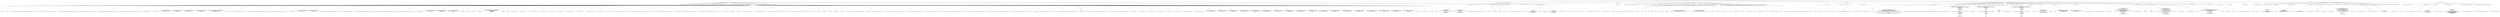 digraph RUAST {
  node [shape=box];
  "Variant" [label="Variant", color="#ffffb3"];
  "Variant" -> "About>JPanel";
  "About>JPanel" [label="About>JPanel", color="#ffffb3"];
  "About>JPanel" -> "serialVersionUID=1";
  "serialVersionUID=1" [label="serialVersionUID=1", color="#ffffb3"];
  "About>JPanel" -> "public-About()";
  "public-About()" [label="public-About()", color="#ffffb3"];
  "public-About()" -> "JLabel label1=new JLabel(new ImageIcon(this.getClass().getResource(\"images/java.gif\")));
";
  "JLabel label1=new JLabel(new ImageIcon(this.getClass().getResource(\"images/java.gif\")));
" [label="JLabel label1=new JLabel(new ImageIcon(this.getClass().getResource(\"images/java.gif\")));
", color="#ffffb3"];
  "public-About()" -> "this.add(label1);
";
  "this.add(label1);
" [label="this.add(label1);
", color="#ffffb3"];
  "public-About()" -> "JLabel label2=new JLabel(\"<html><li>JAVA� Notepad</li><li><p>Ver# 2.0</li>\" + \"<li><p>Coded by: Salah Al-Thubaiti</li><li><p>KFUPM, CS</li><li>\" + \"<p>CopyRight� 2001-2002</li></html>\");
";
  "JLabel label2=new JLabel(\"<html><li>JAVA� Notepad</li><li><p>Ver# 2.0</li>\" + \"<li><p>Coded by: Salah Al-Thubaiti</li><li><p>KFUPM, CS</li><li>\" + \"<p>CopyRight� 2001-2002</li></html>\");
" [label="JLabel label2=new JLabel(\"<html><li>JAVA� Notepad</li><li><p>Ver# 2.0</li>\" + \"<li><p>Coded by: Salah Al-Thubaiti</li><li><p>KFUPM, CS</li><li>\" + \"<p>CopyRight� 2001-2002</li></html>\");
", color="#ffffb3"];
  "public-About()" -> "this.add(label2);
";
  "this.add(label2);
" [label="this.add(label2);
", color="#ffffb3"];
  "Variant" -> "Actions>Object";
  "Actions>Object" [label="Actions>Object", color="#ffffb3"];
  "Actions>Object" -> "returnVal";
  "returnVal" [label="returnVal", color="#ffffb3"];
  "Actions>Object" -> "option";
  "option" [label="option", color="#ffffb3"];
  "Actions>Object" -> "fileContent=null";
  "fileContent=null" [label="fileContent=null", color="#ffffb3"];
  "Actions>Object" -> "fileName=null";
  "fileName=null" [label="fileName=null", color="#ffffb3"];
  "Actions>Object" -> "jfc=new JFileChooser(\".\")";
  "jfc=new JFileChooser(\".\")" [label="jfc=new JFileChooser(\".\")", color="#ffffb3"];
  "Actions>Object" -> "filter=new ExampleFileFilter()";
  "filter=new ExampleFileFilter()" [label="filter=new ExampleFileFilter()", color="#ffffb3"];
  "Actions>Object" -> "n";
  "n" [label="n", color="#ffffb3"];
  "Actions>Object" -> "font=new Fonts()";
  "font=new Fonts()" [label="font=new Fonts()", color="#ffffb3"];
  "Actions>Object" -> "public-Actions(Notepad)";
  "public-Actions(Notepad)" [label="public-Actions(Notepad)", color="#ffffb3"];
  "public-Actions(Notepad)" -> "this.n=n;
";
  "this.n=n;
" [label="this.n=n;
", color="#ffffb3"];
  "Actions>Object" -> "public-void-neW()";
  "public-void-neW()" [label="public-void-neW()", color="#ffffb3"];
  "public-void-neW()" -> "if (!n.getTextArea().getText().equals(\"\") && !n.getTextArea().getText().equals(fileContent)) {
  if (fileName == null) {
    option=JOptionPane.showConfirmDialog(null,\"Do you want to save the changes ??\");
    if (option == 0) {
      saveAs();
      n.getTextArea().setText(\"\");
    }
    if (option == 1) {
      n.getTextArea().setText(\"\");
    }
  }
 else {
    option=JOptionPane.showConfirmDialog(null,\"Do you want to save the changes ??\");
    if (option == 0) {
      save();
      n.getTextArea().setText(\"\");
    }
    if (option == 1) {
      n.getTextArea().setText(\"\");
    }
  }
}
 else {
  n.getTextArea().setText(\"\");
}
";
  "if (!n.getTextArea().getText().equals(\"\") && !n.getTextArea().getText().equals(fileContent)) {
  if (fileName == null) {
    option=JOptionPane.showConfirmDialog(null,\"Do you want to save the changes ??\");
    if (option == 0) {
      saveAs();
      n.getTextArea().setText(\"\");
    }
    if (option == 1) {
      n.getTextArea().setText(\"\");
    }
  }
 else {
    option=JOptionPane.showConfirmDialog(null,\"Do you want to save the changes ??\");
    if (option == 0) {
      save();
      n.getTextArea().setText(\"\");
    }
    if (option == 1) {
      n.getTextArea().setText(\"\");
    }
  }
}
 else {
  n.getTextArea().setText(\"\");
}
" [label="if (!n.getTextArea().getText().equals(\"\") && !n.getTextArea().getText().equals(fileContent)) {
  if (fileName == null) {
    option=JOptionPane.showConfirmDialog(null,\"Do you want to save the changes ??\");
    if (option == 0) {
      saveAs();
      n.getTextArea().setText(\"\");
    }
    if (option == 1) {
      n.getTextArea().setText(\"\");
    }
  }
 else {
    option=JOptionPane.showConfirmDialog(null,\"Do you want to save the changes ??\");
    if (option == 0) {
      save();
      n.getTextArea().setText(\"\");
    }
    if (option == 1) {
      n.getTextArea().setText(\"\");
    }
  }
}
 else {
  n.getTextArea().setText(\"\");
}
", color="#ffffb3"];
  "public-void-neW()" -> "n.setTitle(\"Notepad\");
";
  "n.setTitle(\"Notepad\");
" [label="n.setTitle(\"Notepad\");
", color="#ffffb3"];
  "Actions>Object" -> "public-void-opeN()";
  "public-void-opeN()" [label="public-void-opeN()", color="#ffffb3"];
  "public-void-opeN()" -> "if (!n.getTextArea().getText().equals(\"\") && !n.getTextArea().getText().equals(fileContent)) {
  if (fileName == null) {
    option=JOptionPane.showConfirmDialog(null,\"Do you want to save the changes ??\");
    if (option == 0) {
      saveAs();
      open();
    }
    if (option == 1) {
      open();
    }
  }
 else {
    option=JOptionPane.showConfirmDialog(null,\"Do you want to save the changes ??\");
    if (option == 0) {
      save();
      open();
    }
    if (option == 1) {
      open();
    }
  }
}
 else {
  open();
}
";
  "if (!n.getTextArea().getText().equals(\"\") && !n.getTextArea().getText().equals(fileContent)) {
  if (fileName == null) {
    option=JOptionPane.showConfirmDialog(null,\"Do you want to save the changes ??\");
    if (option == 0) {
      saveAs();
      open();
    }
    if (option == 1) {
      open();
    }
  }
 else {
    option=JOptionPane.showConfirmDialog(null,\"Do you want to save the changes ??\");
    if (option == 0) {
      save();
      open();
    }
    if (option == 1) {
      open();
    }
  }
}
 else {
  open();
}
" [label="if (!n.getTextArea().getText().equals(\"\") && !n.getTextArea().getText().equals(fileContent)) {
  if (fileName == null) {
    option=JOptionPane.showConfirmDialog(null,\"Do you want to save the changes ??\");
    if (option == 0) {
      saveAs();
      open();
    }
    if (option == 1) {
      open();
    }
  }
 else {
    option=JOptionPane.showConfirmDialog(null,\"Do you want to save the changes ??\");
    if (option == 0) {
      save();
      open();
    }
    if (option == 1) {
      open();
    }
  }
}
 else {
  open();
}
", color="#ffffb3"];
  "Actions>Object" -> "public-void-savE()";
  "public-void-savE()" [label="public-void-savE()", color="#ffffb3"];
  "public-void-savE()" -> "if (fileName == null) {
  saveAs();
}
 else {
  save();
}
";
  "if (fileName == null) {
  saveAs();
}
 else {
  save();
}
" [label="if (fileName == null) {
  saveAs();
}
 else {
  save();
}
", color="#ffffb3"];
  "Actions>Object" -> "public-void-prinT()";
  "public-void-prinT()" [label="public-void-prinT()", color="#ffffb3"];
  "public-void-prinT()" -> "Print.printComponent(n.getTextArea());
";
  "Print.printComponent(n.getTextArea());
" [label="Print.printComponent(n.getTextArea());
", color="#ffffb3"];
  "Actions>Object" -> "public-void-exiT()";
  "public-void-exiT()" [label="public-void-exiT()", color="#ffffb3"];
  "public-void-exiT()" -> "if (!n.getTextArea().getText().equals(\"\") && !n.getTextArea().getText().equals(fileContent)) {
  if (fileName == null) {
    option=JOptionPane.showConfirmDialog(null,\"Do you want to save the changes ??\");
    if (option == 0) {
      saveAs();
      System.exit(0);
    }
    if (option == 1) {
      System.exit(0);
    }
  }
 else {
    option=JOptionPane.showConfirmDialog(null,\"Do you want to save the changes ??\");
    if (option == 0) {
      save();
      System.exit(0);
    }
    if (option == 1) {
      System.exit(0);
    }
  }
}
 else {
  System.exit(0);
}
";
  "if (!n.getTextArea().getText().equals(\"\") && !n.getTextArea().getText().equals(fileContent)) {
  if (fileName == null) {
    option=JOptionPane.showConfirmDialog(null,\"Do you want to save the changes ??\");
    if (option == 0) {
      saveAs();
      System.exit(0);
    }
    if (option == 1) {
      System.exit(0);
    }
  }
 else {
    option=JOptionPane.showConfirmDialog(null,\"Do you want to save the changes ??\");
    if (option == 0) {
      save();
      System.exit(0);
    }
    if (option == 1) {
      System.exit(0);
    }
  }
}
 else {
  System.exit(0);
}
" [label="if (!n.getTextArea().getText().equals(\"\") && !n.getTextArea().getText().equals(fileContent)) {
  if (fileName == null) {
    option=JOptionPane.showConfirmDialog(null,\"Do you want to save the changes ??\");
    if (option == 0) {
      saveAs();
      System.exit(0);
    }
    if (option == 1) {
      System.exit(0);
    }
  }
 else {
    option=JOptionPane.showConfirmDialog(null,\"Do you want to save the changes ??\");
    if (option == 0) {
      save();
      System.exit(0);
    }
    if (option == 1) {
      System.exit(0);
    }
  }
}
 else {
  System.exit(0);
}
", color="#ffffb3"];
  "Actions>Object" -> "public-void-selectALL()";
  "public-void-selectALL()" [label="public-void-selectALL()", color="#ffffb3"];
  "public-void-selectALL()" -> "n.getTextArea().selectAll();
";
  "n.getTextArea().selectAll();
" [label="n.getTextArea().selectAll();
", color="#ffffb3"];
  "Actions>Object" -> "public-void-lineWraP()";
  "public-void-lineWraP()" [label="public-void-lineWraP()", color="#ffffb3"];
  "public-void-lineWraP()" -> "if (n.getLineWrap().isSelected()) {
  n.getTextArea().setLineWrap(true);
  n.getTextArea().setWrapStyleWord(true);
}
 else {
  n.getTextArea().setLineWrap(false);
  n.getTextArea().setWrapStyleWord(false);
}
";
  "if (n.getLineWrap().isSelected()) {
  n.getTextArea().setLineWrap(true);
  n.getTextArea().setWrapStyleWord(true);
}
 else {
  n.getTextArea().setLineWrap(false);
  n.getTextArea().setWrapStyleWord(false);
}
" [label="if (n.getLineWrap().isSelected()) {
  n.getTextArea().setLineWrap(true);
  n.getTextArea().setWrapStyleWord(true);
}
 else {
  n.getTextArea().setLineWrap(false);
  n.getTextArea().setWrapStyleWord(false);
}
", color="#ffffb3"];
  "Actions>Object" -> "public-void-fonT()";
  "public-void-fonT()" [label="public-void-fonT()", color="#ffffb3"];
  "public-void-fonT()" -> "font.setVisible(true);
";
  "font.setVisible(true);
" [label="font.setVisible(true);
", color="#ffffb3"];
  "public-void-fonT()" -> "font.pack();
";
  "font.pack();
" [label="font.pack();
", color="#ffffb3"];
  "public-void-fonT()" -> "font.getOkjb().addActionListener(new ActionListener(){
  public void actionPerformed(  ActionEvent ae){
    n.getTextArea().setFont(font.font());
    font.setVisible(false);
  }
}
);
";
  "font.getOkjb().addActionListener(new ActionListener(){
  public void actionPerformed(  ActionEvent ae){
    n.getTextArea().setFont(font.font());
    font.setVisible(false);
  }
}
);
" [label="font.getOkjb().addActionListener(new ActionListener(){
  public void actionPerformed(  ActionEvent ae){
    n.getTextArea().setFont(font.font());
    font.setVisible(false);
  }
}
);
", color="#ffffb3"];
  "public-void-fonT()" -> "font.getCajb().addActionListener(new ActionListener(){
  public void actionPerformed(  ActionEvent ae){
    font.setVisible(false);
  }
}
);
";
  "font.getCajb().addActionListener(new ActionListener(){
  public void actionPerformed(  ActionEvent ae){
    font.setVisible(false);
  }
}
);
" [label="font.getCajb().addActionListener(new ActionListener(){
  public void actionPerformed(  ActionEvent ae){
    font.setVisible(false);
  }
}
);
", color="#ffffb3"];
  "Actions>Object" -> "public-void-abouT()";
  "public-void-abouT()" [label="public-void-abouT()", color="#ffffb3"];
  "public-void-abouT()" -> "JOptionPane.showMessageDialog(null,new About(),\"About Notepad\",JOptionPane.PLAIN_MESSAGE);
";
  "JOptionPane.showMessageDialog(null,new About(),\"About Notepad\",JOptionPane.PLAIN_MESSAGE);
" [label="JOptionPane.showMessageDialog(null,new About(),\"About Notepad\",JOptionPane.PLAIN_MESSAGE);
", color="#ffffb3"];
  "Actions>Object" -> "public-void-open()";
  "public-void-open()" [label="public-void-open()", color="#ffffb3"];
  "public-void-open()" -> "filter.addExtension(\"txt\");
";
  "filter.addExtension(\"txt\");
" [label="filter.addExtension(\"txt\");
", color="#ffffb3"];
  "public-void-open()" -> "filter.setDescription(\"TXT Documents\");
";
  "filter.setDescription(\"TXT Documents\");
" [label="filter.setDescription(\"TXT Documents\");
", color="#ffffb3"];
  "public-void-open()" -> "jfc.setFileFilter(filter);
";
  "jfc.setFileFilter(filter);
" [label="jfc.setFileFilter(filter);
", color="#ffffb3"];
  "public-void-open()" -> "returnVal=jfc.showOpenDialog(n);
";
  "returnVal=jfc.showOpenDialog(n);
" [label="returnVal=jfc.showOpenDialog(n);
", color="#ffffb3"];
  "public-void-open()" -> "if (returnVal == JFileChooser.APPROVE_OPTION) {
  n.getTextArea().setText(null);
  try {
    fileName=jfc.getSelectedFile().getPath();
    Reader in=new FileReader(jfc.getSelectedFile());
    char[] buff=new char[100000];
    int nch;
    while ((nch=in.read(buff,0,buff.length)) != -1)     n.getTextArea().append(new String(buff,0,nch));
    fileContent=n.getTextArea().getText();
  }
 catch (  FileNotFoundException x) {
  }
catch (  IOException ioe) {
    System.err.println(\"I/O Error on Open\");
  }
}
";
  "if (returnVal == JFileChooser.APPROVE_OPTION) {
  n.getTextArea().setText(null);
  try {
    fileName=jfc.getSelectedFile().getPath();
    Reader in=new FileReader(jfc.getSelectedFile());
    char[] buff=new char[100000];
    int nch;
    while ((nch=in.read(buff,0,buff.length)) != -1)     n.getTextArea().append(new String(buff,0,nch));
    fileContent=n.getTextArea().getText();
  }
 catch (  FileNotFoundException x) {
  }
catch (  IOException ioe) {
    System.err.println(\"I/O Error on Open\");
  }
}
" [label="if (returnVal == JFileChooser.APPROVE_OPTION) {
  n.getTextArea().setText(null);
  try {
    fileName=jfc.getSelectedFile().getPath();
    Reader in=new FileReader(jfc.getSelectedFile());
    char[] buff=new char[100000];
    int nch;
    while ((nch=in.read(buff,0,buff.length)) != -1)     n.getTextArea().append(new String(buff,0,nch));
    fileContent=n.getTextArea().getText();
  }
 catch (  FileNotFoundException x) {
  }
catch (  IOException ioe) {
    System.err.println(\"I/O Error on Open\");
  }
}
", color="#ffffb3"];
  "public-void-open()" -> "n.setTitle(jfc.getSelectedFile().getName() + \" - JAVA� Notepad\");
";
  "n.setTitle(jfc.getSelectedFile().getName() + \" - JAVA� Notepad\");
" [label="n.setTitle(jfc.getSelectedFile().getName() + \" - JAVA� Notepad\");
", color="#ffffb3"];
  "Actions>Object" -> "public-void-save()";
  "public-void-save()" [label="public-void-save()", color="#ffffb3"];
  "public-void-save()" -> "try {
  PrintWriter fout=new PrintWriter(new FileWriter(jfc.getSelectedFile()));
  fileContent=n.getTextArea().getText();
  StringTokenizer st=new StringTokenizer(fileContent,System.getProperty(\"line.separator\"));
  while (st.hasMoreTokens()) {
    fout.println(st.nextToken());
  }
  fout.close();
}
 catch (IOException ioe) {
  System.err.println(\"I/O Error on Save\");
}
";
  "try {
  PrintWriter fout=new PrintWriter(new FileWriter(jfc.getSelectedFile()));
  fileContent=n.getTextArea().getText();
  StringTokenizer st=new StringTokenizer(fileContent,System.getProperty(\"line.separator\"));
  while (st.hasMoreTokens()) {
    fout.println(st.nextToken());
  }
  fout.close();
}
 catch (IOException ioe) {
  System.err.println(\"I/O Error on Save\");
}
" [label="try {
  PrintWriter fout=new PrintWriter(new FileWriter(jfc.getSelectedFile()));
  fileContent=n.getTextArea().getText();
  StringTokenizer st=new StringTokenizer(fileContent,System.getProperty(\"line.separator\"));
  while (st.hasMoreTokens()) {
    fout.println(st.nextToken());
  }
  fout.close();
}
 catch (IOException ioe) {
  System.err.println(\"I/O Error on Save\");
}
", color="#ffffb3"];
  "public-void-save()" -> "n.setTitle(jfc.getSelectedFile().getName() + \" - JAVA� Notepad\");
";
  "n.setTitle(jfc.getSelectedFile().getName() + \" - JAVA� Notepad\");
" [label="n.setTitle(jfc.getSelectedFile().getName() + \" - JAVA� Notepad\");
", color="#ffffb3"];
  "Actions>Object" -> "public-void-saveAs()";
  "public-void-saveAs()" [label="public-void-saveAs()", color="#ffffb3"];
  "public-void-saveAs()" -> "filter.addExtension(\"txt\");
";
  "filter.addExtension(\"txt\");
" [label="filter.addExtension(\"txt\");
", color="#ffffb3"];
  "public-void-saveAs()" -> "filter.setDescription(\"TXT Documents\");
";
  "filter.setDescription(\"TXT Documents\");
" [label="filter.setDescription(\"TXT Documents\");
", color="#ffffb3"];
  "public-void-saveAs()" -> "jfc.setFileFilter(filter);
";
  "jfc.setFileFilter(filter);
" [label="jfc.setFileFilter(filter);
", color="#ffffb3"];
  "public-void-saveAs()" -> "returnVal=jfc.showSaveDialog(n);
";
  "returnVal=jfc.showSaveDialog(n);
" [label="returnVal=jfc.showSaveDialog(n);
", color="#ffffb3"];
  "public-void-saveAs()" -> "if (returnVal == JFileChooser.APPROVE_OPTION) {
  PrintWriter fout=null;
  try {
    fout=new PrintWriter(new FileWriter(jfc.getSelectedFile() + \".txt\"));
    fileContent=n.getTextArea().getText();
    fileName=jfc.getSelectedFile().getPath();
    StringTokenizer st=new StringTokenizer(fileContent,System.getProperty(\"line.separator\"));
    while (st.hasMoreTokens()) {
      fout.println(st.nextToken());
    }
    fout.close();
  }
 catch (  IOException ioe) {
    System.err.println(\"I/O Error on Save\");
  }
}
";
  "if (returnVal == JFileChooser.APPROVE_OPTION) {
  PrintWriter fout=null;
  try {
    fout=new PrintWriter(new FileWriter(jfc.getSelectedFile() + \".txt\"));
    fileContent=n.getTextArea().getText();
    fileName=jfc.getSelectedFile().getPath();
    StringTokenizer st=new StringTokenizer(fileContent,System.getProperty(\"line.separator\"));
    while (st.hasMoreTokens()) {
      fout.println(st.nextToken());
    }
    fout.close();
  }
 catch (  IOException ioe) {
    System.err.println(\"I/O Error on Save\");
  }
}
" [label="if (returnVal == JFileChooser.APPROVE_OPTION) {
  PrintWriter fout=null;
  try {
    fout=new PrintWriter(new FileWriter(jfc.getSelectedFile() + \".txt\"));
    fileContent=n.getTextArea().getText();
    fileName=jfc.getSelectedFile().getPath();
    StringTokenizer st=new StringTokenizer(fileContent,System.getProperty(\"line.separator\"));
    while (st.hasMoreTokens()) {
      fout.println(st.nextToken());
    }
    fout.close();
  }
 catch (  IOException ioe) {
    System.err.println(\"I/O Error on Save\");
  }
}
", color="#ffffb3"];
  "public-void-saveAs()" -> "n.setTitle(jfc.getSelectedFile().getName() + \" - JAVA� Notepad\");
";
  "n.setTitle(jfc.getSelectedFile().getName() + \" - JAVA� Notepad\");
" [label="n.setTitle(jfc.getSelectedFile().getName() + \" - JAVA� Notepad\");
", color="#ffffb3"];
  "Actions>Object" -> "public-void-cuT()";
  "public-void-cuT()" [label="public-void-cuT()", color="#ffffb3"];
  "public-void-cuT()" -> "n.getTextArea().cut();
";
  "n.getTextArea().cut();
" [label="n.getTextArea().cut();
", color="#ffffb3"];
  "Actions>Object" -> "public-void-copY()";
  "public-void-copY()" [label="public-void-copY()", color="#ffffb3"];
  "public-void-copY()" -> "n.getTextArea().copy();
";
  "n.getTextArea().copy();
" [label="n.getTextArea().copy();
", color="#ffffb3"];
  "Actions>Object" -> "public-void-pastE()";
  "public-void-pastE()" [label="public-void-pastE()", color="#ffffb3"];
  "public-void-pastE()" -> "n.getTextArea().paste();
";
  "n.getTextArea().paste();
" [label="n.getTextArea().paste();
", color="#ffffb3"];
  "Actions>Object" -> "findword";
  "findword" [label="findword", color="#bebada"];
  "Actions>Object" -> "public-void-finD()";
  "public-void-finD()" [label="public-void-finD()", color="#bebada"];
  "public-void-finD()" -> "try {
  findword=JOptionPane.showInputDialog(\"Type the word to find\");
  while (n.getTextArea().getText().indexOf(findword) == -1) {
    JOptionPane.showMessageDialog(null,\"Word not found!\",\"No match\",JOptionPane.WARNING_MESSAGE);
    findword=JOptionPane.showInputDialog(\"Type the word to find\");
  }
  n.getTextArea().select(n.getTextArea().getText().indexOf(findword),n.getTextArea().getText().indexOf(findword) + findword.length());
}
 catch (Exception ex) {
  JOptionPane.showMessageDialog(null,\"Search canceled\",\"Abourted\",JOptionPane.WARNING_MESSAGE);
}
";
  "try {
  findword=JOptionPane.showInputDialog(\"Type the word to find\");
  while (n.getTextArea().getText().indexOf(findword) == -1) {
    JOptionPane.showMessageDialog(null,\"Word not found!\",\"No match\",JOptionPane.WARNING_MESSAGE);
    findword=JOptionPane.showInputDialog(\"Type the word to find\");
  }
  n.getTextArea().select(n.getTextArea().getText().indexOf(findword),n.getTextArea().getText().indexOf(findword) + findword.length());
}
 catch (Exception ex) {
  JOptionPane.showMessageDialog(null,\"Search canceled\",\"Abourted\",JOptionPane.WARNING_MESSAGE);
}
" [label="try {
  findword=JOptionPane.showInputDialog(\"Type the word to find\");
  while (n.getTextArea().getText().indexOf(findword) == -1) {
    JOptionPane.showMessageDialog(null,\"Word not found!\",\"No match\",JOptionPane.WARNING_MESSAGE);
    findword=JOptionPane.showInputDialog(\"Type the word to find\");
  }
  n.getTextArea().select(n.getTextArea().getText().indexOf(findword),n.getTextArea().getText().indexOf(findword) + findword.length());
}
 catch (Exception ex) {
  JOptionPane.showMessageDialog(null,\"Search canceled\",\"Abourted\",JOptionPane.WARNING_MESSAGE);
}
", color="#bebada"];
  "Actions>Object" -> "public-void-findNexT()";
  "public-void-findNexT()" [label="public-void-findNexT()", color="#bebada"];
  "public-void-findNexT()" -> "n.getTextArea().select(n.getTextArea().getText().indexOf(findword,(int)n.getTextArea().getText().indexOf(findword) + 1),n.getTextArea().getText().indexOf(findword,(int)n.getTextArea().getText().indexOf(findword) + 1));
";
  "n.getTextArea().select(n.getTextArea().getText().indexOf(findword,(int)n.getTextArea().getText().indexOf(findword) + 1),n.getTextArea().getText().indexOf(findword,(int)n.getTextArea().getText().indexOf(findword) + 1));
" [label="n.getTextArea().select(n.getTextArea().getText().indexOf(findword,(int)n.getTextArea().getText().indexOf(findword) + 1),n.getTextArea().getText().indexOf(findword,(int)n.getTextArea().getText().indexOf(findword) + 1));
", color="#bebada"];
  "Variant" -> "Center>Object";
  "Center>Object" [label="Center>Object", color="#ffffb3"];
  "Center>Object" -> "n";
  "n" [label="n", color="#ffffb3"];
  "Center>Object" -> "f";
  "f" [label="f", color="#ffffb3"];
  "Center>Object" -> "public-Center(Notepad)";
  "public-Center(Notepad)" [label="public-Center(Notepad)", color="#ffffb3"];
  "public-Center(Notepad)" -> "this.n=n;
";
  "this.n=n;
" [label="this.n=n;
", color="#ffffb3"];
  "Center>Object" -> "public-Center(Fonts)";
  "public-Center(Fonts)" [label="public-Center(Fonts)", color="#ffffb3"];
  "public-Center(Fonts)" -> "this.f=f;
";
  "this.f=f;
" [label="this.f=f;
", color="#ffffb3"];
  "Center>Object" -> "public-void-nCenter()";
  "public-void-nCenter()" [label="public-void-nCenter()", color="#ffffb3"];
  "public-void-nCenter()" -> "Dimension screenSize=Toolkit.getDefaultToolkit().getScreenSize();
";
  "Dimension screenSize=Toolkit.getDefaultToolkit().getScreenSize();
" [label="Dimension screenSize=Toolkit.getDefaultToolkit().getScreenSize();
", color="#ffffb3"];
  "public-void-nCenter()" -> "n.setLocation((screenSize.width - n.getWidth()) / 2,(screenSize.height - n.getHeight()) / 2);
";
  "n.setLocation((screenSize.width - n.getWidth()) / 2,(screenSize.height - n.getHeight()) / 2);
" [label="n.setLocation((screenSize.width - n.getWidth()) / 2,(screenSize.height - n.getHeight()) / 2);
", color="#ffffb3"];
  "Center>Object" -> "public-void-fCenter()";
  "public-void-fCenter()" [label="public-void-fCenter()", color="#ffffb3"];
  "public-void-fCenter()" -> "Dimension screenSize=Toolkit.getDefaultToolkit().getScreenSize();
";
  "Dimension screenSize=Toolkit.getDefaultToolkit().getScreenSize();
" [label="Dimension screenSize=Toolkit.getDefaultToolkit().getScreenSize();
", color="#ffffb3"];
  "public-void-fCenter()" -> "f.setLocation((screenSize.width - f.getWidth()) / 2,(screenSize.height - f.getHeight()) / 2);
";
  "f.setLocation((screenSize.width - f.getWidth()) / 2,(screenSize.height - f.getHeight()) / 2);
" [label="f.setLocation((screenSize.width - f.getWidth()) / 2,(screenSize.height - f.getHeight()) / 2);
", color="#ffffb3"];
  "Variant" -> "ExampleFileFilter>FileFilter";
  "ExampleFileFilter>FileFilter" [label="ExampleFileFilter>FileFilter", color="#ffffb3"];
  "ExampleFileFilter>FileFilter" -> "filters=null";
  "filters=null" [label="filters=null", color="#ffffb3"];
  "ExampleFileFilter>FileFilter" -> "description=null";
  "description=null" [label="description=null", color="#ffffb3"];
  "ExampleFileFilter>FileFilter" -> "fullDescription=null";
  "fullDescription=null" [label="fullDescription=null", color="#ffffb3"];
  "ExampleFileFilter>FileFilter" -> "useExtensionsInDescription=true";
  "useExtensionsInDescription=true" [label="useExtensionsInDescription=true", color="#ffffb3"];
  "ExampleFileFilter>FileFilter" -> "public-ExampleFileFilter()";
  "public-ExampleFileFilter()" [label="public-ExampleFileFilter()", color="#ffffb3"];
  "public-ExampleFileFilter()" -> "this.filters=new Hashtable<String,ExampleFileFilter>();
";
  "this.filters=new Hashtable<String,ExampleFileFilter>();
" [label="this.filters=new Hashtable<String,ExampleFileFilter>();
", color="#ffffb3"];
  "ExampleFileFilter>FileFilter" -> "public-ExampleFileFilter(String)";
  "public-ExampleFileFilter(String)" [label="public-ExampleFileFilter(String)", color="#ffffb3"];
  "public-ExampleFileFilter(String)" -> "this(extension,null);
";
  "this(extension,null);
" [label="this(extension,null);
", color="#ffffb3"];
  "ExampleFileFilter>FileFilter" -> "public-ExampleFileFilter(String,String)";
  "public-ExampleFileFilter(String,String)" [label="public-ExampleFileFilter(String,String)", color="#ffffb3"];
  "public-ExampleFileFilter(String,String)" -> "this();
";
  "this();
" [label="this();
", color="#ffffb3"];
  "public-ExampleFileFilter(String,String)" -> "if (extension != null) addExtension(extension);
";
  "if (extension != null) addExtension(extension);
" [label="if (extension != null) addExtension(extension);
", color="#ffffb3"];
  "public-ExampleFileFilter(String,String)" -> "if (description != null) setDescription(description);
";
  "if (description != null) setDescription(description);
" [label="if (description != null) setDescription(description);
", color="#ffffb3"];
  "ExampleFileFilter>FileFilter" -> "public-ExampleFileFilter(String[])";
  "public-ExampleFileFilter(String[])" [label="public-ExampleFileFilter(String[])", color="#ffffb3"];
  "public-ExampleFileFilter(String[])" -> "this(filters,null);
";
  "this(filters,null);
" [label="this(filters,null);
", color="#ffffb3"];
  "ExampleFileFilter>FileFilter" -> "public-ExampleFileFilter(String[],String)";
  "public-ExampleFileFilter(String[],String)" [label="public-ExampleFileFilter(String[],String)", color="#ffffb3"];
  "public-ExampleFileFilter(String[],String)" -> "this();
";
  "this();
" [label="this();
", color="#ffffb3"];
  "public-ExampleFileFilter(String[],String)" -> "for (int i=0; i < filters.length; i++) {
  addExtension(filters[i]);
}
";
  "for (int i=0; i < filters.length; i++) {
  addExtension(filters[i]);
}
" [label="for (int i=0; i < filters.length; i++) {
  addExtension(filters[i]);
}
", color="#ffffb3"];
  "public-ExampleFileFilter(String[],String)" -> "if (description != null) setDescription(description);
";
  "if (description != null) setDescription(description);
" [label="if (description != null) setDescription(description);
", color="#ffffb3"];
  "ExampleFileFilter>FileFilter" -> "public-boolean-accept(File)";
  "public-boolean-accept(File)" [label="public-boolean-accept(File)", color="#ffffb3"];
  "public-boolean-accept(File)" -> "if (f != null) {
  if (f.isDirectory()) {
    return true;
  }
  String extension=getExtension(f);
  if (extension != null && filters.get(getExtension(f)) != null) {
    return true;
  }
  ;
}
";
  "if (f != null) {
  if (f.isDirectory()) {
    return true;
  }
  String extension=getExtension(f);
  if (extension != null && filters.get(getExtension(f)) != null) {
    return true;
  }
  ;
}
" [label="if (f != null) {
  if (f.isDirectory()) {
    return true;
  }
  String extension=getExtension(f);
  if (extension != null && filters.get(getExtension(f)) != null) {
    return true;
  }
  ;
}
", color="#ffffb3"];
  "public-boolean-accept(File)" -> "return false;
";
  "return false;
" [label="return false;
", color="#ffffb3"];
  "ExampleFileFilter>FileFilter" -> "public-String-getExtension(File)";
  "public-String-getExtension(File)" [label="public-String-getExtension(File)", color="#ffffb3"];
  "public-String-getExtension(File)" -> "if (f != null) {
  String filename=f.getName();
  int i=filename.lastIndexOf('.');
  if (i > 0 && i < filename.length() - 1) {
    return filename.substring(i + 1).toLowerCase();
  }
  ;
}
";
  "if (f != null) {
  String filename=f.getName();
  int i=filename.lastIndexOf('.');
  if (i > 0 && i < filename.length() - 1) {
    return filename.substring(i + 1).toLowerCase();
  }
  ;
}
" [label="if (f != null) {
  String filename=f.getName();
  int i=filename.lastIndexOf('.');
  if (i > 0 && i < filename.length() - 1) {
    return filename.substring(i + 1).toLowerCase();
  }
  ;
}
", color="#ffffb3"];
  "public-String-getExtension(File)" -> "return null;
";
  "return null;
" [label="return null;
", color="#ffffb3"];
  "ExampleFileFilter>FileFilter" -> "public-void-addExtension(String)";
  "public-void-addExtension(String)" [label="public-void-addExtension(String)", color="#ffffb3"];
  "public-void-addExtension(String)" -> "if (filters == null) {
  filters=new Hashtable<String,ExampleFileFilter>(5);
}
";
  "if (filters == null) {
  filters=new Hashtable<String,ExampleFileFilter>(5);
}
" [label="if (filters == null) {
  filters=new Hashtable<String,ExampleFileFilter>(5);
}
", color="#ffffb3"];
  "public-void-addExtension(String)" -> "filters.put(extension.toLowerCase(),this);
";
  "filters.put(extension.toLowerCase(),this);
" [label="filters.put(extension.toLowerCase(),this);
", color="#ffffb3"];
  "public-void-addExtension(String)" -> "fullDescription=null;
";
  "fullDescription=null;
" [label="fullDescription=null;
", color="#ffffb3"];
  "ExampleFileFilter>FileFilter" -> "@SuppressWarnings(\"rawtypes\")-public-String-getDescription()";
  "@SuppressWarnings(\"rawtypes\")-public-String-getDescription()" [label="@SuppressWarnings(\"rawtypes\")-public-String-getDescription()", color="#ffffb3"];
  "@SuppressWarnings(\"rawtypes\")-public-String-getDescription()" -> "if (fullDescription == null) {
  if (description == null || isExtensionListInDescription()) {
    fullDescription=description == null ? \"(\" : description + \" (\";
    Enumeration extensions=filters.keys();
    if (extensions != null) {
      fullDescription+=\".\" + (String)extensions.nextElement();
      while (extensions.hasMoreElements()) {
        fullDescription+=\", .\" + (String)extensions.nextElement();
      }
    }
    fullDescription+=\")\";
  }
 else {
    fullDescription=description;
  }
}
";
  "if (fullDescription == null) {
  if (description == null || isExtensionListInDescription()) {
    fullDescription=description == null ? \"(\" : description + \" (\";
    Enumeration extensions=filters.keys();
    if (extensions != null) {
      fullDescription+=\".\" + (String)extensions.nextElement();
      while (extensions.hasMoreElements()) {
        fullDescription+=\", .\" + (String)extensions.nextElement();
      }
    }
    fullDescription+=\")\";
  }
 else {
    fullDescription=description;
  }
}
" [label="if (fullDescription == null) {
  if (description == null || isExtensionListInDescription()) {
    fullDescription=description == null ? \"(\" : description + \" (\";
    Enumeration extensions=filters.keys();
    if (extensions != null) {
      fullDescription+=\".\" + (String)extensions.nextElement();
      while (extensions.hasMoreElements()) {
        fullDescription+=\", .\" + (String)extensions.nextElement();
      }
    }
    fullDescription+=\")\";
  }
 else {
    fullDescription=description;
  }
}
", color="#ffffb3"];
  "@SuppressWarnings(\"rawtypes\")-public-String-getDescription()" -> "return fullDescription;
";
  "return fullDescription;
" [label="return fullDescription;
", color="#ffffb3"];
  "ExampleFileFilter>FileFilter" -> "public-void-setDescription(String)";
  "public-void-setDescription(String)" [label="public-void-setDescription(String)", color="#ffffb3"];
  "public-void-setDescription(String)" -> "this.description=description;
";
  "this.description=description;
" [label="this.description=description;
", color="#ffffb3"];
  "public-void-setDescription(String)" -> "fullDescription=null;
";
  "fullDescription=null;
" [label="fullDescription=null;
", color="#ffffb3"];
  "ExampleFileFilter>FileFilter" -> "public-void-setExtensionListInDescription(boolean)";
  "public-void-setExtensionListInDescription(boolean)" [label="public-void-setExtensionListInDescription(boolean)", color="#ffffb3"];
  "public-void-setExtensionListInDescription(boolean)" -> "useExtensionsInDescription=b;
";
  "useExtensionsInDescription=b;
" [label="useExtensionsInDescription=b;
", color="#ffffb3"];
  "public-void-setExtensionListInDescription(boolean)" -> "fullDescription=null;
";
  "fullDescription=null;
" [label="fullDescription=null;
", color="#ffffb3"];
  "ExampleFileFilter>FileFilter" -> "public-boolean-isExtensionListInDescription()";
  "public-boolean-isExtensionListInDescription()" [label="public-boolean-isExtensionListInDescription()", color="#ffffb3"];
  "public-boolean-isExtensionListInDescription()" -> "return useExtensionsInDescription;
";
  "return useExtensionsInDescription;
" [label="return useExtensionsInDescription;
", color="#ffffb3"];
  "Variant" -> "Fonts>JDialog";
  "Fonts>JDialog" [label="Fonts>JDialog", color="#ffffb3"];
  "Fonts>JDialog" -> "serialVersionUID=1L";
  "serialVersionUID=1L" [label="serialVersionUID=1L", color="#ffffb3"];
  "Fonts>JDialog" -> "center=new Center(this)";
  "center=new Center(this)" [label="center=new Center(this)", color="#ffffb3"];
  "Fonts>JDialog" -> "jp=new JPanel()";
  "jp=new JPanel()" [label="jp=new JPanel()", color="#ffffb3"];
  "Fonts>JDialog" -> "fjl=new JLabel(\"Fonts: \")";
  "fjl=new JLabel(\"Fonts: \")" [label="fjl=new JLabel(\"Fonts: \")", color="#ffffb3"];
  "Fonts>JDialog" -> "fjcb=new JComboBox()";
  "fjcb=new JComboBox()" [label="fjcb=new JComboBox()", color="#ffffb3"];
  "Fonts>JDialog" -> "fonts[]=GraphicsEnvironment.getLocalGraphicsEnvironment().getAvailableFontFamilyNames()";
  "fonts[]=GraphicsEnvironment.getLocalGraphicsEnvironment().getAvailableFontFamilyNames()" [label="fonts[]=GraphicsEnvironment.getLocalGraphicsEnvironment().getAvailableFontFamilyNames()", color="#ffffb3"];
  "Fonts>JDialog" -> "sjl=new JLabel(\"Sizes: \")";
  "sjl=new JLabel(\"Sizes: \")" [label="sjl=new JLabel(\"Sizes: \")", color="#ffffb3"];
  "Fonts>JDialog" -> "sjcb=new JComboBox()";
  "sjcb=new JComboBox()" [label="sjcb=new JComboBox()", color="#ffffb3"];
  "Fonts>JDialog" -> "sizes[]={\"8\",\"10\",\"12\",\"14\",\"16\",\"18\",\"20\",\"24\",\"28\",\"32\",\"48\",\"72\"}";
  "sizes[]={\"8\",\"10\",\"12\",\"14\",\"16\",\"18\",\"20\",\"24\",\"28\",\"32\",\"48\",\"72\"}" [label="sizes[]={\"8\",\"10\",\"12\",\"14\",\"16\",\"18\",\"20\",\"24\",\"28\",\"32\",\"48\",\"72\"}", color="#ffffb3"];
  "Fonts>JDialog" -> "tjl=new JLabel(\"Types: \")";
  "tjl=new JLabel(\"Types: \")" [label="tjl=new JLabel(\"Types: \")", color="#ffffb3"];
  "Fonts>JDialog" -> "tjcb=new JComboBox()";
  "tjcb=new JComboBox()" [label="tjcb=new JComboBox()", color="#ffffb3"];
  "Fonts>JDialog" -> "types[]={\"Regular\",\"Bold\",\"Italic\",\"Bold Italic\"}";
  "types[]={\"Regular\",\"Bold\",\"Italic\",\"Bold Italic\"}" [label="types[]={\"Regular\",\"Bold\",\"Italic\",\"Bold Italic\"}", color="#ffffb3"];
  "Fonts>JDialog" -> "jjl=new JLabel(\"Preview:\")";
  "jjl=new JLabel(\"Preview:\")" [label="jjl=new JLabel(\"Preview:\")", color="#ffffb3"];
  "Fonts>JDialog" -> "jl=new JLabel(\"AaBaCcDdeEfFgGhHjJ\")";
  "jl=new JLabel(\"AaBaCcDdeEfFgGhHjJ\")" [label="jl=new JLabel(\"AaBaCcDdeEfFgGhHjJ\")", color="#ffffb3"];
  "Fonts>JDialog" -> "okjb=new JButton(\"OK\")";
  "okjb=new JButton(\"OK\")" [label="okjb=new JButton(\"OK\")", color="#ffffb3"];
  "Fonts>JDialog" -> "cajb=new JButton(\"Cancel\")";
  "cajb=new JButton(\"Cancel\")" [label="cajb=new JButton(\"Cancel\")", color="#ffffb3"];
  "Fonts>JDialog" -> "public-JButton-getOkjb()";
  "public-JButton-getOkjb()" [label="public-JButton-getOkjb()", color="#ffffb3"];
  "public-JButton-getOkjb()" -> "return okjb;
";
  "return okjb;
" [label="return okjb;
", color="#ffffb3"];
  "Fonts>JDialog" -> "public-JButton-getCajb()";
  "public-JButton-getCajb()" [label="public-JButton-getCajb()", color="#ffffb3"];
  "public-JButton-getCajb()" -> "return cajb;
";
  "return cajb;
" [label="return cajb;
", color="#ffffb3"];
  "Fonts>JDialog" -> "public-Fonts()";
  "public-Fonts()" [label="public-Fonts()", color="#ffffb3"];
  "public-Fonts()" -> "setTitle(\"Font Dialog\");
";
  "setTitle(\"Font Dialog\");
" [label="setTitle(\"Font Dialog\");
", color="#ffffb3"];
  "public-Fonts()" -> "setResizable(false);
";
  "setResizable(false);
" [label="setResizable(false);
", color="#ffffb3"];
  "public-Fonts()" -> "jp.setLayout(new GridLayout(5,2,1,1));
";
  "jp.setLayout(new GridLayout(5,2,1,1));
" [label="jp.setLayout(new GridLayout(5,2,1,1));
", color="#ffffb3"];
  "public-Fonts()" -> "jp.add(fjl);
";
  "jp.add(fjl);
" [label="jp.add(fjl);
", color="#ffffb3"];
  "public-Fonts()" -> "jp.add(fjcb=new JComboBox(fonts));
";
  "jp.add(fjcb=new JComboBox(fonts));
" [label="jp.add(fjcb=new JComboBox(fonts));
", color="#ffffb3"];
  "public-Fonts()" -> "jp.add(sjl);
";
  "jp.add(sjl);
" [label="jp.add(sjl);
", color="#ffffb3"];
  "public-Fonts()" -> "jp.add(sjcb=new JComboBox(sizes));
";
  "jp.add(sjcb=new JComboBox(sizes));
" [label="jp.add(sjcb=new JComboBox(sizes));
", color="#ffffb3"];
  "public-Fonts()" -> "jp.add(tjl);
";
  "jp.add(tjl);
" [label="jp.add(tjl);
", color="#ffffb3"];
  "public-Fonts()" -> "jp.add(tjcb=new JComboBox(types));
";
  "jp.add(tjcb=new JComboBox(types));
" [label="jp.add(tjcb=new JComboBox(types));
", color="#ffffb3"];
  "public-Fonts()" -> "jp.add(jjl);
";
  "jp.add(jjl);
" [label="jp.add(jjl);
", color="#ffffb3"];
  "public-Fonts()" -> "jl.setBorder(BorderFactory.createEtchedBorder());
";
  "jl.setBorder(BorderFactory.createEtchedBorder());
" [label="jl.setBorder(BorderFactory.createEtchedBorder());
", color="#ffffb3"];
  "public-Fonts()" -> "jp.add(jl);
";
  "jp.add(jl);
" [label="jp.add(jl);
", color="#ffffb3"];
  "public-Fonts()" -> "jp.add(okjb);
";
  "jp.add(okjb);
" [label="jp.add(okjb);
", color="#ffffb3"];
  "public-Fonts()" -> "jp.add(cajb);
";
  "jp.add(cajb);
" [label="jp.add(cajb);
", color="#ffffb3"];
  "public-Fonts()" -> "this.getContentPane().add(jp);
";
  "this.getContentPane().add(jp);
" [label="this.getContentPane().add(jp);
", color="#ffffb3"];
  "public-Fonts()" -> "center.fCenter();
";
  "center.fCenter();
" [label="center.fCenter();
", color="#ffffb3"];
  "public-Fonts()" -> "fjcb.addActionListener(new ActionListener(){
  public void actionPerformed(  ActionEvent ae){
    jl.setFont(new Font(String.valueOf(fjcb.getSelectedItem()),tjcb.getSelectedIndex(),14));
  }
}
);
";
  "fjcb.addActionListener(new ActionListener(){
  public void actionPerformed(  ActionEvent ae){
    jl.setFont(new Font(String.valueOf(fjcb.getSelectedItem()),tjcb.getSelectedIndex(),14));
  }
}
);
" [label="fjcb.addActionListener(new ActionListener(){
  public void actionPerformed(  ActionEvent ae){
    jl.setFont(new Font(String.valueOf(fjcb.getSelectedItem()),tjcb.getSelectedIndex(),14));
  }
}
);
", color="#ffffb3"];
  "public-Fonts()" -> "tjcb.addActionListener(new ActionListener(){
  public void actionPerformed(  ActionEvent ae){
    jl.setFont(new Font(String.valueOf(fjcb.getSelectedItem()),tjcb.getSelectedIndex(),14));
  }
}
);
";
  "tjcb.addActionListener(new ActionListener(){
  public void actionPerformed(  ActionEvent ae){
    jl.setFont(new Font(String.valueOf(fjcb.getSelectedItem()),tjcb.getSelectedIndex(),14));
  }
}
);
" [label="tjcb.addActionListener(new ActionListener(){
  public void actionPerformed(  ActionEvent ae){
    jl.setFont(new Font(String.valueOf(fjcb.getSelectedItem()),tjcb.getSelectedIndex(),14));
  }
}
);
", color="#ffffb3"];
  "Fonts>JDialog" -> "public-Font-font()";
  "public-Font-font()" [label="public-Font-font()", color="#ffffb3"];
  "public-Font-font()" -> "Font font=new Font(String.valueOf(fjcb.getSelectedItem()),tjcb.getSelectedIndex(),Integer.parseInt(String.valueOf(sjcb.getSelectedItem())));
";
  "Font font=new Font(String.valueOf(fjcb.getSelectedItem()),tjcb.getSelectedIndex(),Integer.parseInt(String.valueOf(sjcb.getSelectedItem())));
" [label="Font font=new Font(String.valueOf(fjcb.getSelectedItem()),tjcb.getSelectedIndex(),Integer.parseInt(String.valueOf(sjcb.getSelectedItem())));
", color="#ffffb3"];
  "public-Font-font()" -> "return font;
";
  "return font;
" [label="return font;
", color="#ffffb3"];
  "Variant" -> "Notepad>JFrame";
  "Notepad>JFrame" [label="Notepad>JFrame", color="#ffffb3"];
  "Notepad>JFrame" -> "serialVersionUID=1";
  "serialVersionUID=1" [label="serialVersionUID=1", color="#ffffb3"];
  "Notepad>JFrame" -> "actions=new Actions(this)";
  "actions=new Actions(this)" [label="actions=new Actions(this)", color="#ffffb3"];
  "Notepad>JFrame" -> "center=new Center(this)";
  "center=new Center(this)" [label="center=new Center(this)", color="#ffffb3"];
  "Notepad>JFrame" -> "textArea";
  "textArea" [label="textArea", color="#ffffb3"];
  "Notepad>JFrame" -> "Menubar";
  "Menubar" [label="Menubar", color="#ffffb3"];
  "Notepad>JFrame" -> "filE";
  "filE" [label="filE", color="#ffffb3"];
  "Notepad>JFrame" -> "neW";
  "neW" [label="neW", color="#ffffb3"];
  "Notepad>JFrame" -> "lineWraP";
  "lineWraP" [label="lineWraP", color="#ffffb3"];
  "Notepad>JFrame" -> "toolBar";
  "toolBar" [label="toolBar", color="#ffffb3"];
  "Notepad>JFrame" -> "newButton";
  "newButton" [label="newButton", color="#ffffb3"];
  "Notepad>JFrame" -> "public-JCheckBoxMenuItem-getLineWrap()";
  "public-JCheckBoxMenuItem-getLineWrap()" [label="public-JCheckBoxMenuItem-getLineWrap()", color="#ffffb3"];
  "public-JCheckBoxMenuItem-getLineWrap()" -> "return lineWraP;
";
  "return lineWraP;
" [label="return lineWraP;
", color="#ffffb3"];
  "Notepad>JFrame" -> "public-JTextArea-getTextArea()";
  "public-JTextArea-getTextArea()" [label="public-JTextArea-getTextArea()", color="#ffffb3"];
  "public-JTextArea-getTextArea()" -> "return textArea;
";
  "return textArea;
" [label="return textArea;
", color="#ffffb3"];
  "Notepad>JFrame" -> "public-Notepad()";
  "public-Notepad()" [label="public-Notepad()", color="#ffffb3"];
  "public-Notepad()" -> "setTitle(\"Notepad\");
";
  "setTitle(\"Notepad\");
" [label="setTitle(\"Notepad\");
", color="#ffffb3"];
  "public-Notepad()" -> "setSize(800,600);
";
  "setSize(800,600);
" [label="setSize(800,600);
", color="#ffffb3"];
  "public-Notepad()" -> "Container cp=getContentPane();
";
  "Container cp=getContentPane();
" [label="Container cp=getContentPane();
", color="#ffffb3"];
  "public-Notepad()" -> "cp.add(textArea=new JTextArea());
";
  "cp.add(textArea=new JTextArea());
" [label="cp.add(textArea=new JTextArea());
", color="#ffffb3"];
  "public-Notepad()" -> "cp.add(\"North\",toolBar=new JToolBar(\"Tool Bar\"));
";
  "cp.add(\"North\",toolBar=new JToolBar(\"Tool Bar\"));
" [label="cp.add(\"North\",toolBar=new JToolBar(\"Tool Bar\"));
", color="#ffffb3"];
  "public-Notepad()" -> "cp.add(new JScrollPane(textArea));
";
  "cp.add(new JScrollPane(textArea));
" [label="cp.add(new JScrollPane(textArea));
", color="#ffffb3"];
  "public-Notepad()" -> "setJMenuBar(Menubar=new JMenuBar());
";
  "setJMenuBar(Menubar=new JMenuBar());
" [label="setJMenuBar(Menubar=new JMenuBar());
", color="#ffffb3"];
  "public-Notepad()" -> "Menubar.add(filE=new JMenu(\"File\"));
";
  "Menubar.add(filE=new JMenu(\"File\"));
" [label="Menubar.add(filE=new JMenu(\"File\"));
", color="#ffffb3"];
  "public-Notepad()" -> "Menubar.add(ediT=new JMenu(\"Edit\"));
";
  "Menubar.add(ediT=new JMenu(\"Edit\"));
" [label="Menubar.add(ediT=new JMenu(\"Edit\"));
", color="#ffffb3"];
  "public-Notepad()" -> "Menubar.add(vieW=new JMenu(\"View\"));
";
  "Menubar.add(vieW=new JMenu(\"View\"));
" [label="Menubar.add(vieW=new JMenu(\"View\"));
", color="#ffffb3"];
  "public-Notepad()" -> "Menubar.add(formaT=new JMenu(\"Format\"));
";
  "Menubar.add(formaT=new JMenu(\"Format\"));
" [label="Menubar.add(formaT=new JMenu(\"Format\"));
", color="#ffffb3"];
  "public-Notepad()" -> "Menubar.add(helP=new JMenu(\"Help\"));
";
  "Menubar.add(helP=new JMenu(\"Help\"));
" [label="Menubar.add(helP=new JMenu(\"Help\"));
", color="#ffffb3"];
  "public-Notepad()" -> "filE.add(neW=new JMenuItem(\"New\",new ImageIcon(this.getClass().getResource(\"images/new.gif\"))));
";
  "filE.add(neW=new JMenuItem(\"New\",new ImageIcon(this.getClass().getResource(\"images/new.gif\"))));
" [label="filE.add(neW=new JMenuItem(\"New\",new ImageIcon(this.getClass().getResource(\"images/new.gif\"))));
", color="#ffffb3"];
  "public-Notepad()" -> "filE.add(opeN=new JMenuItem(\"Open\",new ImageIcon(this.getClass().getResource(\"images/open.gif\"))));
";
  "filE.add(opeN=new JMenuItem(\"Open\",new ImageIcon(this.getClass().getResource(\"images/open.gif\"))));
" [label="filE.add(opeN=new JMenuItem(\"Open\",new ImageIcon(this.getClass().getResource(\"images/open.gif\"))));
", color="#ffffb3"];
  "public-Notepad()" -> "filE.add(savE=new JMenuItem(\"Save\",new ImageIcon(this.getClass().getResource(\"images/save.gif\"))));
";
  "filE.add(savE=new JMenuItem(\"Save\",new ImageIcon(this.getClass().getResource(\"images/save.gif\"))));
" [label="filE.add(savE=new JMenuItem(\"Save\",new ImageIcon(this.getClass().getResource(\"images/save.gif\"))));
", color="#ffffb3"];
  "public-Notepad()" -> "filE.add(saveAS=new JMenuItem(\"Save As\",new ImageIcon(this.getClass().getResource(\"images/saveAs.gif\"))));
";
  "filE.add(saveAS=new JMenuItem(\"Save As\",new ImageIcon(this.getClass().getResource(\"images/saveAs.gif\"))));
" [label="filE.add(saveAS=new JMenuItem(\"Save As\",new ImageIcon(this.getClass().getResource(\"images/saveAs.gif\"))));
", color="#ffffb3"];
  "public-Notepad()" -> "filE.add(prinT=new JMenuItem(\"Print\",new ImageIcon(this.getClass().getResource(\"images/print.gif\"))));
";
  "filE.add(prinT=new JMenuItem(\"Print\",new ImageIcon(this.getClass().getResource(\"images/print.gif\"))));
" [label="filE.add(prinT=new JMenuItem(\"Print\",new ImageIcon(this.getClass().getResource(\"images/print.gif\"))));
", color="#ffffb3"];
  "public-Notepad()" -> "filE.add(exiT=new JMenuItem(\"Exit\"));
";
  "filE.add(exiT=new JMenuItem(\"Exit\"));
" [label="filE.add(exiT=new JMenuItem(\"Exit\"));
", color="#ffffb3"];
  "public-Notepad()" -> "filE.insertSeparator(4);
";
  "filE.insertSeparator(4);
" [label="filE.insertSeparator(4);
", color="#ffffb3"];
  "public-Notepad()" -> "filE.insertSeparator(6);
";
  "filE.insertSeparator(6);
" [label="filE.insertSeparator(6);
", color="#ffffb3"];
  "public-Notepad()" -> "ediT.add(selectALL=new JMenuItem(\"Select All\"));
";
  "ediT.add(selectALL=new JMenuItem(\"Select All\"));
" [label="ediT.add(selectALL=new JMenuItem(\"Select All\"));
", color="#ffffb3"];
  "public-Notepad()" -> "formaT.add(lineWraP=new JCheckBoxMenuItem(\"Line Wrap\"));
";
  "formaT.add(lineWraP=new JCheckBoxMenuItem(\"Line Wrap\"));
" [label="formaT.add(lineWraP=new JCheckBoxMenuItem(\"Line Wrap\"));
", color="#ffffb3"];
  "public-Notepad()" -> "formaT.add(fonT=new JMenuItem(\"Font\",new ImageIcon(this.getClass().getResource(\"images/font.gif\"))));
";
  "formaT.add(fonT=new JMenuItem(\"Font\",new ImageIcon(this.getClass().getResource(\"images/font.gif\"))));
" [label="formaT.add(fonT=new JMenuItem(\"Font\",new ImageIcon(this.getClass().getResource(\"images/font.gif\"))));
", color="#ffffb3"];
  "public-Notepad()" -> "helP.add(abouT=new JMenuItem(\"About Notepad\",new ImageIcon(this.getClass().getResource(\"images/about.gif\"))));
";
  "helP.add(abouT=new JMenuItem(\"About Notepad\",new ImageIcon(this.getClass().getResource(\"images/about.gif\"))));
" [label="helP.add(abouT=new JMenuItem(\"About Notepad\",new ImageIcon(this.getClass().getResource(\"images/about.gif\"))));
", color="#ffffb3"];
  "public-Notepad()" -> "filE.setMnemonic('f');
";
  "filE.setMnemonic('f');
" [label="filE.setMnemonic('f');
", color="#ffffb3"];
  "public-Notepad()" -> "ediT.setMnemonic('e');
";
  "ediT.setMnemonic('e');
" [label="ediT.setMnemonic('e');
", color="#ffffb3"];
  "public-Notepad()" -> "vieW.setMnemonic('v');
";
  "vieW.setMnemonic('v');
" [label="vieW.setMnemonic('v');
", color="#ffffb3"];
  "public-Notepad()" -> "formaT.setMnemonic('o');
";
  "formaT.setMnemonic('o');
" [label="formaT.setMnemonic('o');
", color="#ffffb3"];
  "public-Notepad()" -> "helP.setMnemonic('h');
";
  "helP.setMnemonic('h');
" [label="helP.setMnemonic('h');
", color="#ffffb3"];
  "public-Notepad()" -> "neW.setAccelerator(KeyStroke.getKeyStroke(KeyEvent.VK_N,ActionEvent.CTRL_MASK));
";
  "neW.setAccelerator(KeyStroke.getKeyStroke(KeyEvent.VK_N,ActionEvent.CTRL_MASK));
" [label="neW.setAccelerator(KeyStroke.getKeyStroke(KeyEvent.VK_N,ActionEvent.CTRL_MASK));
", color="#ffffb3"];
  "public-Notepad()" -> "opeN.setAccelerator(KeyStroke.getKeyStroke(KeyEvent.VK_O,ActionEvent.CTRL_MASK));
";
  "opeN.setAccelerator(KeyStroke.getKeyStroke(KeyEvent.VK_O,ActionEvent.CTRL_MASK));
" [label="opeN.setAccelerator(KeyStroke.getKeyStroke(KeyEvent.VK_O,ActionEvent.CTRL_MASK));
", color="#ffffb3"];
  "public-Notepad()" -> "savE.setAccelerator(KeyStroke.getKeyStroke(KeyEvent.VK_S,ActionEvent.CTRL_MASK));
";
  "savE.setAccelerator(KeyStroke.getKeyStroke(KeyEvent.VK_S,ActionEvent.CTRL_MASK));
" [label="savE.setAccelerator(KeyStroke.getKeyStroke(KeyEvent.VK_S,ActionEvent.CTRL_MASK));
", color="#ffffb3"];
  "public-Notepad()" -> "prinT.setAccelerator(KeyStroke.getKeyStroke(KeyEvent.VK_P,ActionEvent.CTRL_MASK));
";
  "prinT.setAccelerator(KeyStroke.getKeyStroke(KeyEvent.VK_P,ActionEvent.CTRL_MASK));
" [label="prinT.setAccelerator(KeyStroke.getKeyStroke(KeyEvent.VK_P,ActionEvent.CTRL_MASK));
", color="#ffffb3"];
  "public-Notepad()" -> "exiT.setAccelerator(KeyStroke.getKeyStroke(KeyEvent.VK_F4,ActionEvent.CTRL_MASK));
";
  "exiT.setAccelerator(KeyStroke.getKeyStroke(KeyEvent.VK_F4,ActionEvent.CTRL_MASK));
" [label="exiT.setAccelerator(KeyStroke.getKeyStroke(KeyEvent.VK_F4,ActionEvent.CTRL_MASK));
", color="#ffffb3"];
  "public-Notepad()" -> "selectALL.setAccelerator(KeyStroke.getKeyStroke(KeyEvent.VK_A,ActionEvent.CTRL_MASK));
";
  "selectALL.setAccelerator(KeyStroke.getKeyStroke(KeyEvent.VK_A,ActionEvent.CTRL_MASK));
" [label="selectALL.setAccelerator(KeyStroke.getKeyStroke(KeyEvent.VK_A,ActionEvent.CTRL_MASK));
", color="#ffffb3"];
  "public-Notepad()" -> "toolBar.add(newButton=new JButton(new ImageIcon(this.getClass().getResource(\"images/new.gif\"))));
";
  "toolBar.add(newButton=new JButton(new ImageIcon(this.getClass().getResource(\"images/new.gif\"))));
" [label="toolBar.add(newButton=new JButton(new ImageIcon(this.getClass().getResource(\"images/new.gif\"))));
", color="#ffffb3"];
  "public-Notepad()" -> "toolBar.add(openButton=new JButton(new ImageIcon(this.getClass().getResource(\"images/open.gif\"))));
";
  "toolBar.add(openButton=new JButton(new ImageIcon(this.getClass().getResource(\"images/open.gif\"))));
" [label="toolBar.add(openButton=new JButton(new ImageIcon(this.getClass().getResource(\"images/open.gif\"))));
", color="#ffffb3"];
  "public-Notepad()" -> "toolBar.add(saveButton=new JButton(new ImageIcon(this.getClass().getResource(\"images/save.gif\"))));
";
  "toolBar.add(saveButton=new JButton(new ImageIcon(this.getClass().getResource(\"images/save.gif\"))));
" [label="toolBar.add(saveButton=new JButton(new ImageIcon(this.getClass().getResource(\"images/save.gif\"))));
", color="#ffffb3"];
  "public-Notepad()" -> "toolBar.add(saveAsButton=new JButton(new ImageIcon(this.getClass().getResource(\"images/saveAs.gif\"))));
";
  "toolBar.add(saveAsButton=new JButton(new ImageIcon(this.getClass().getResource(\"images/saveAs.gif\"))));
" [label="toolBar.add(saveAsButton=new JButton(new ImageIcon(this.getClass().getResource(\"images/saveAs.gif\"))));
", color="#ffffb3"];
  "public-Notepad()" -> "toolBar.add(printButton=new JButton(new ImageIcon(this.getClass().getResource(\"images/print.gif\"))));
";
  "toolBar.add(printButton=new JButton(new ImageIcon(this.getClass().getResource(\"images/print.gif\"))));
" [label="toolBar.add(printButton=new JButton(new ImageIcon(this.getClass().getResource(\"images/print.gif\"))));
", color="#ffffb3"];
  "public-Notepad()" -> "toolBar.addSeparator();
";
  "toolBar.addSeparator();
" [label="toolBar.addSeparator();
", color="#ffffb3"];
  "public-Notepad()" -> "toolBar.add(fontButton=new JButton(new ImageIcon(this.getClass().getResource(\"images/font.gif\"))));
";
  "toolBar.add(fontButton=new JButton(new ImageIcon(this.getClass().getResource(\"images/font.gif\"))));
" [label="toolBar.add(fontButton=new JButton(new ImageIcon(this.getClass().getResource(\"images/font.gif\"))));
", color="#ffffb3"];
  "public-Notepad()" -> "toolBar.add(aboutButton=new JButton(new ImageIcon(this.getClass().getResource(\"images/about.gif\"))));
";
  "toolBar.add(aboutButton=new JButton(new ImageIcon(this.getClass().getResource(\"images/about.gif\"))));
" [label="toolBar.add(aboutButton=new JButton(new ImageIcon(this.getClass().getResource(\"images/about.gif\"))));
", color="#ffffb3"];
  "public-Notepad()" -> "newButton.setToolTipText(\"New\");
";
  "newButton.setToolTipText(\"New\");
" [label="newButton.setToolTipText(\"New\");
", color="#ffffb3"];
  "public-Notepad()" -> "openButton.setToolTipText(\"Open\");
";
  "openButton.setToolTipText(\"Open\");
" [label="openButton.setToolTipText(\"Open\");
", color="#ffffb3"];
  "public-Notepad()" -> "saveButton.setToolTipText(\"Save\");
";
  "saveButton.setToolTipText(\"Save\");
" [label="saveButton.setToolTipText(\"Save\");
", color="#ffffb3"];
  "public-Notepad()" -> "saveAsButton.setToolTipText(\"Save As\");
";
  "saveAsButton.setToolTipText(\"Save As\");
" [label="saveAsButton.setToolTipText(\"Save As\");
", color="#ffffb3"];
  "public-Notepad()" -> "printButton.setToolTipText(\"Print\");
";
  "printButton.setToolTipText(\"Print\");
" [label="printButton.setToolTipText(\"Print\");
", color="#ffffb3"];
  "public-Notepad()" -> "fontButton.setToolTipText(\"Font\");
";
  "fontButton.setToolTipText(\"Font\");
" [label="fontButton.setToolTipText(\"Font\");
", color="#ffffb3"];
  "public-Notepad()" -> "aboutButton.setToolTipText(\"About Notepad\");
";
  "aboutButton.setToolTipText(\"About Notepad\");
" [label="aboutButton.setToolTipText(\"About Notepad\");
", color="#ffffb3"];
  "public-Notepad()" -> "setDefaultCloseOperation(DO_NOTHING_ON_CLOSE);
";
  "setDefaultCloseOperation(DO_NOTHING_ON_CLOSE);
" [label="setDefaultCloseOperation(DO_NOTHING_ON_CLOSE);
", color="#ffffb3"];
  "public-Notepad()" -> "addWindowListener(new WindowAdapter(){
  public void windowClosing(  WindowEvent e){
    actions.exiT();
  }
}
);
";
  "addWindowListener(new WindowAdapter(){
  public void windowClosing(  WindowEvent e){
    actions.exiT();
  }
}
);
" [label="addWindowListener(new WindowAdapter(){
  public void windowClosing(  WindowEvent e){
    actions.exiT();
  }
}
);
", color="#ffffb3"];
  "public-Notepad()" -> "neW.addActionListener(new ActionListener(){
  public void actionPerformed(  ActionEvent ae){
    actions.neW();
  }
}
);
";
  "neW.addActionListener(new ActionListener(){
  public void actionPerformed(  ActionEvent ae){
    actions.neW();
  }
}
);
" [label="neW.addActionListener(new ActionListener(){
  public void actionPerformed(  ActionEvent ae){
    actions.neW();
  }
}
);
", color="#ffffb3"];
  "public-Notepad()" -> "opeN.addActionListener(new ActionListener(){
  public void actionPerformed(  ActionEvent ae){
    actions.opeN();
  }
}
);
";
  "opeN.addActionListener(new ActionListener(){
  public void actionPerformed(  ActionEvent ae){
    actions.opeN();
  }
}
);
" [label="opeN.addActionListener(new ActionListener(){
  public void actionPerformed(  ActionEvent ae){
    actions.opeN();
  }
}
);
", color="#ffffb3"];
  "public-Notepad()" -> "savE.addActionListener(new ActionListener(){
  public void actionPerformed(  ActionEvent ae){
    actions.savE();
  }
}
);
";
  "savE.addActionListener(new ActionListener(){
  public void actionPerformed(  ActionEvent ae){
    actions.savE();
  }
}
);
" [label="savE.addActionListener(new ActionListener(){
  public void actionPerformed(  ActionEvent ae){
    actions.savE();
  }
}
);
", color="#ffffb3"];
  "public-Notepad()" -> "saveAS.addActionListener(new ActionListener(){
  public void actionPerformed(  ActionEvent ae){
    actions.saveAs();
  }
}
);
";
  "saveAS.addActionListener(new ActionListener(){
  public void actionPerformed(  ActionEvent ae){
    actions.saveAs();
  }
}
);
" [label="saveAS.addActionListener(new ActionListener(){
  public void actionPerformed(  ActionEvent ae){
    actions.saveAs();
  }
}
);
", color="#ffffb3"];
  "public-Notepad()" -> "prinT.addActionListener(new ActionListener(){
  public void actionPerformed(  ActionEvent ae){
    actions.prinT();
  }
}
);
";
  "prinT.addActionListener(new ActionListener(){
  public void actionPerformed(  ActionEvent ae){
    actions.prinT();
  }
}
);
" [label="prinT.addActionListener(new ActionListener(){
  public void actionPerformed(  ActionEvent ae){
    actions.prinT();
  }
}
);
", color="#ffffb3"];
  "public-Notepad()" -> "exiT.addActionListener(new ActionListener(){
  public void actionPerformed(  ActionEvent ae){
    actions.exiT();
  }
}
);
";
  "exiT.addActionListener(new ActionListener(){
  public void actionPerformed(  ActionEvent ae){
    actions.exiT();
  }
}
);
" [label="exiT.addActionListener(new ActionListener(){
  public void actionPerformed(  ActionEvent ae){
    actions.exiT();
  }
}
);
", color="#ffffb3"];
  "public-Notepad()" -> "selectALL.addActionListener(new ActionListener(){
  public void actionPerformed(  ActionEvent ae){
    actions.selectALL();
  }
}
);
";
  "selectALL.addActionListener(new ActionListener(){
  public void actionPerformed(  ActionEvent ae){
    actions.selectALL();
  }
}
);
" [label="selectALL.addActionListener(new ActionListener(){
  public void actionPerformed(  ActionEvent ae){
    actions.selectALL();
  }
}
);
", color="#ffffb3"];
  "public-Notepad()" -> "lineWraP.addActionListener(new ActionListener(){
  public void actionPerformed(  ActionEvent ae){
    actions.lineWraP();
  }
}
);
";
  "lineWraP.addActionListener(new ActionListener(){
  public void actionPerformed(  ActionEvent ae){
    actions.lineWraP();
  }
}
);
" [label="lineWraP.addActionListener(new ActionListener(){
  public void actionPerformed(  ActionEvent ae){
    actions.lineWraP();
  }
}
);
", color="#ffffb3"];
  "public-Notepad()" -> "fonT.addActionListener(new ActionListener(){
  public void actionPerformed(  ActionEvent ae){
    actions.fonT();
  }
}
);
";
  "fonT.addActionListener(new ActionListener(){
  public void actionPerformed(  ActionEvent ae){
    actions.fonT();
  }
}
);
" [label="fonT.addActionListener(new ActionListener(){
  public void actionPerformed(  ActionEvent ae){
    actions.fonT();
  }
}
);
", color="#ffffb3"];
  "public-Notepad()" -> "abouT.addActionListener(new ActionListener(){
  public void actionPerformed(  ActionEvent ae){
    actions.abouT();
  }
}
);
";
  "abouT.addActionListener(new ActionListener(){
  public void actionPerformed(  ActionEvent ae){
    actions.abouT();
  }
}
);
" [label="abouT.addActionListener(new ActionListener(){
  public void actionPerformed(  ActionEvent ae){
    actions.abouT();
  }
}
);
", color="#ffffb3"];
  "public-Notepad()" -> "newButton.addActionListener(new ActionListener(){
  public void actionPerformed(  ActionEvent ae){
    actions.neW();
  }
}
);
";
  "newButton.addActionListener(new ActionListener(){
  public void actionPerformed(  ActionEvent ae){
    actions.neW();
  }
}
);
" [label="newButton.addActionListener(new ActionListener(){
  public void actionPerformed(  ActionEvent ae){
    actions.neW();
  }
}
);
", color="#ffffb3"];
  "public-Notepad()" -> "openButton.addActionListener(new ActionListener(){
  public void actionPerformed(  ActionEvent ae){
    actions.opeN();
  }
}
);
";
  "openButton.addActionListener(new ActionListener(){
  public void actionPerformed(  ActionEvent ae){
    actions.opeN();
  }
}
);
" [label="openButton.addActionListener(new ActionListener(){
  public void actionPerformed(  ActionEvent ae){
    actions.opeN();
  }
}
);
", color="#ffffb3"];
  "public-Notepad()" -> "saveButton.addActionListener(new ActionListener(){
  public void actionPerformed(  ActionEvent ae){
    actions.savE();
  }
}
);
";
  "saveButton.addActionListener(new ActionListener(){
  public void actionPerformed(  ActionEvent ae){
    actions.savE();
  }
}
);
" [label="saveButton.addActionListener(new ActionListener(){
  public void actionPerformed(  ActionEvent ae){
    actions.savE();
  }
}
);
", color="#ffffb3"];
  "public-Notepad()" -> "saveAsButton.addActionListener(new ActionListener(){
  public void actionPerformed(  ActionEvent ae){
    actions.saveAs();
  }
}
);
";
  "saveAsButton.addActionListener(new ActionListener(){
  public void actionPerformed(  ActionEvent ae){
    actions.saveAs();
  }
}
);
" [label="saveAsButton.addActionListener(new ActionListener(){
  public void actionPerformed(  ActionEvent ae){
    actions.saveAs();
  }
}
);
", color="#ffffb3"];
  "public-Notepad()" -> "printButton.addActionListener(new ActionListener(){
  public void actionPerformed(  ActionEvent ae){
    actions.prinT();
  }
}
);
";
  "printButton.addActionListener(new ActionListener(){
  public void actionPerformed(  ActionEvent ae){
    actions.prinT();
  }
}
);
" [label="printButton.addActionListener(new ActionListener(){
  public void actionPerformed(  ActionEvent ae){
    actions.prinT();
  }
}
);
", color="#ffffb3"];
  "public-Notepad()" -> "fontButton.addActionListener(new ActionListener(){
  public void actionPerformed(  ActionEvent ae){
    actions.fonT();
  }
}
);
";
  "fontButton.addActionListener(new ActionListener(){
  public void actionPerformed(  ActionEvent ae){
    actions.fonT();
  }
}
);
" [label="fontButton.addActionListener(new ActionListener(){
  public void actionPerformed(  ActionEvent ae){
    actions.fonT();
  }
}
);
", color="#ffffb3"];
  "public-Notepad()" -> "aboutButton.addActionListener(new ActionListener(){
  public void actionPerformed(  ActionEvent ae){
    actions.abouT();
  }
}
);
";
  "aboutButton.addActionListener(new ActionListener(){
  public void actionPerformed(  ActionEvent ae){
    actions.abouT();
  }
}
);
" [label="aboutButton.addActionListener(new ActionListener(){
  public void actionPerformed(  ActionEvent ae){
    actions.abouT();
  }
}
);
", color="#ffffb3"];
  "public-Notepad()" -> "textArea.setLineWrap(true);
";
  "textArea.setLineWrap(true);
" [label="textArea.setLineWrap(true);
", color="#ffffb3"];
  "public-Notepad()" -> "textArea.setWrapStyleWord(true);
";
  "textArea.setWrapStyleWord(true);
" [label="textArea.setWrapStyleWord(true);
", color="#ffffb3"];
  "public-Notepad()" -> "center.nCenter();
";
  "center.nCenter();
" [label="center.nCenter();
", color="#ffffb3"];
  "public-Notepad()" -> "show();
";
  "show();
" [label="show();
", color="#ffffb3"];
  "public-Notepad()" -> "ediT.add(copY=new JMenuItem(\"Copy\",new ImageIcon(this.getClass().getResource(\"images/copy.gif\"))));
";
  "ediT.add(copY=new JMenuItem(\"Copy\",new ImageIcon(this.getClass().getResource(\"images/copy.gif\"))));
" [label="ediT.add(copY=new JMenuItem(\"Copy\",new ImageIcon(this.getClass().getResource(\"images/copy.gif\"))));
", color="#fb8072"];
  "public-Notepad()" -> "ediT.add(pastE=new JMenuItem(\"Paste\",new ImageIcon(this.getClass().getResource(\"images/paste.gif\"))));
";
  "ediT.add(pastE=new JMenuItem(\"Paste\",new ImageIcon(this.getClass().getResource(\"images/paste.gif\"))));
" [label="ediT.add(pastE=new JMenuItem(\"Paste\",new ImageIcon(this.getClass().getResource(\"images/paste.gif\"))));
", color="#ffffb3"];
  "public-Notepad()" -> "copY.setAccelerator(KeyStroke.getKeyStroke(KeyEvent.VK_C,ActionEvent.CTRL_MASK));
";
  "copY.setAccelerator(KeyStroke.getKeyStroke(KeyEvent.VK_C,ActionEvent.CTRL_MASK));
" [label="copY.setAccelerator(KeyStroke.getKeyStroke(KeyEvent.VK_C,ActionEvent.CTRL_MASK));
", color="#fb8072"];
  "public-Notepad()" -> "pastE.setAccelerator(KeyStroke.getKeyStroke(KeyEvent.VK_V,ActionEvent.CTRL_MASK));
";
  "pastE.setAccelerator(KeyStroke.getKeyStroke(KeyEvent.VK_V,ActionEvent.CTRL_MASK));
" [label="pastE.setAccelerator(KeyStroke.getKeyStroke(KeyEvent.VK_V,ActionEvent.CTRL_MASK));
", color="#ffffb3"];
  "public-Notepad()" -> "toolBar.add(copyButton=new JButton(new ImageIcon(this.getClass().getResource(\"images/copy.gif\"))));
";
  "toolBar.add(copyButton=new JButton(new ImageIcon(this.getClass().getResource(\"images/copy.gif\"))));
" [label="toolBar.add(copyButton=new JButton(new ImageIcon(this.getClass().getResource(\"images/copy.gif\"))));
", color="#fb8072"];
  "public-Notepad()" -> "toolBar.add(pasteButton=new JButton(new ImageIcon(this.getClass().getResource(\"images/paste.gif\"))));
";
  "toolBar.add(pasteButton=new JButton(new ImageIcon(this.getClass().getResource(\"images/paste.gif\"))));
" [label="toolBar.add(pasteButton=new JButton(new ImageIcon(this.getClass().getResource(\"images/paste.gif\"))));
", color="#ffffb3"];
  "public-Notepad()" -> "copyButton.setToolTipText(\"Copy\");
";
  "copyButton.setToolTipText(\"Copy\");
" [label="copyButton.setToolTipText(\"Copy\");
", color="#fb8072"];
  "public-Notepad()" -> "pasteButton.setToolTipText(\"Paste\");
";
  "pasteButton.setToolTipText(\"Paste\");
" [label="pasteButton.setToolTipText(\"Paste\");
", color="#ffffb3"];
  "public-Notepad()" -> "copY.addActionListener(new ActionListener(){
  public void actionPerformed(  ActionEvent ae){
    actions.copY();
  }
}
);
";
  "copY.addActionListener(new ActionListener(){
  public void actionPerformed(  ActionEvent ae){
    actions.copY();
  }
}
);
" [label="copY.addActionListener(new ActionListener(){
  public void actionPerformed(  ActionEvent ae){
    actions.copY();
  }
}
);
", color="#fb8072"];
  "public-Notepad()" -> "pastE.addActionListener(new ActionListener(){
  public void actionPerformed(  ActionEvent ae){
    actions.pastE();
  }
}
);
";
  "pastE.addActionListener(new ActionListener(){
  public void actionPerformed(  ActionEvent ae){
    actions.pastE();
  }
}
);
" [label="pastE.addActionListener(new ActionListener(){
  public void actionPerformed(  ActionEvent ae){
    actions.pastE();
  }
}
);
", color="#ffffb3"];
  "public-Notepad()" -> "copyButton.addActionListener(new ActionListener(){
  public void actionPerformed(  ActionEvent ae){
    actions.copY();
  }
}
);
";
  "copyButton.addActionListener(new ActionListener(){
  public void actionPerformed(  ActionEvent ae){
    actions.copY();
  }
}
);
" [label="copyButton.addActionListener(new ActionListener(){
  public void actionPerformed(  ActionEvent ae){
    actions.copY();
  }
}
);
", color="#fb8072"];
  "public-Notepad()" -> "pasteButton.addActionListener(new ActionListener(){
  public void actionPerformed(  ActionEvent ae){
    actions.pastE();
  }
}
);
";
  "pasteButton.addActionListener(new ActionListener(){
  public void actionPerformed(  ActionEvent ae){
    actions.pastE();
  }
}
);
" [label="pasteButton.addActionListener(new ActionListener(){
  public void actionPerformed(  ActionEvent ae){
    actions.pastE();
  }
}
);
", color="#ffffb3"];
  "public-Notepad()" -> "toolBar.addSeparator();
";
  "toolBar.addSeparator();
" [label="toolBar.addSeparator();
", color="#ffffb3"];
  "public-Notepad()" -> "toolBar.addSeparator();
";
  "toolBar.addSeparator();
" [label="toolBar.addSeparator();
", color="#ffffb3"];
  "public-Notepad()" -> "textArea.getDocument().addUndoableEditListener(new UndoableEditListener(){
  public void undoableEditHappened(  UndoableEditEvent e){
    undo.addEdit(e.getEdit());
  }
}
);
";
  "textArea.getDocument().addUndoableEditListener(new UndoableEditListener(){
  public void undoableEditHappened(  UndoableEditEvent e){
    undo.addEdit(e.getEdit());
  }
}
);
" [label="textArea.getDocument().addUndoableEditListener(new UndoableEditListener(){
  public void undoableEditHappened(  UndoableEditEvent e){
    undo.addEdit(e.getEdit());
  }
}
);
", color="#80b1d3"];
  "public-Notepad()" -> "ediT.add(cuT=new JMenuItem(\"Cut\",new ImageIcon(this.getClass().getResource(\"images/cut.gif\"))));
";
  "ediT.add(cuT=new JMenuItem(\"Cut\",new ImageIcon(this.getClass().getResource(\"images/cut.gif\"))));
" [label="ediT.add(cuT=new JMenuItem(\"Cut\",new ImageIcon(this.getClass().getResource(\"images/cut.gif\"))));
", color="#fdb462"];
  "public-Notepad()" -> "cuT.setAccelerator(KeyStroke.getKeyStroke(KeyEvent.VK_X,ActionEvent.CTRL_MASK));
";
  "cuT.setAccelerator(KeyStroke.getKeyStroke(KeyEvent.VK_X,ActionEvent.CTRL_MASK));
" [label="cuT.setAccelerator(KeyStroke.getKeyStroke(KeyEvent.VK_X,ActionEvent.CTRL_MASK));
", color="#fdb462"];
  "public-Notepad()" -> "toolBar.add(cutButton=new JButton(new ImageIcon(this.getClass().getResource(\"images/cut.gif\"))));
";
  "toolBar.add(cutButton=new JButton(new ImageIcon(this.getClass().getResource(\"images/cut.gif\"))));
" [label="toolBar.add(cutButton=new JButton(new ImageIcon(this.getClass().getResource(\"images/cut.gif\"))));
", color="#fdb462"];
  "public-Notepad()" -> "cutButton.setToolTipText(\"Cut\");
";
  "cutButton.setToolTipText(\"Cut\");
" [label="cutButton.setToolTipText(\"Cut\");
", color="#fdb462"];
  "public-Notepad()" -> "cuT.addActionListener(new ActionListener(){
  public void actionPerformed(  ActionEvent ae){
    actions.cuT();
  }
}
);
";
  "cuT.addActionListener(new ActionListener(){
  public void actionPerformed(  ActionEvent ae){
    actions.cuT();
  }
}
);
" [label="cuT.addActionListener(new ActionListener(){
  public void actionPerformed(  ActionEvent ae){
    actions.cuT();
  }
}
);
", color="#fdb462"];
  "public-Notepad()" -> "cutButton.addActionListener(new ActionListener(){
  public void actionPerformed(  ActionEvent ae){
    actions.cuT();
  }
}
);
";
  "cutButton.addActionListener(new ActionListener(){
  public void actionPerformed(  ActionEvent ae){
    actions.cuT();
  }
}
);
" [label="cutButton.addActionListener(new ActionListener(){
  public void actionPerformed(  ActionEvent ae){
    actions.cuT();
  }
}
);
", color="#fdb462"];
  "public-Notepad()" -> "ediT.add(finD=new JMenuItem(\"Find\",new ImageIcon(this.getClass().getResource(\"images/find.gif\"))));
";
  "ediT.add(finD=new JMenuItem(\"Find\",new ImageIcon(this.getClass().getResource(\"images/find.gif\"))));
" [label="ediT.add(finD=new JMenuItem(\"Find\",new ImageIcon(this.getClass().getResource(\"images/find.gif\"))));
", color="#b3de69"];
  "public-Notepad()" -> "ediT.add(findNexT=new JMenuItem(\"Find Next\"));
";
  "ediT.add(findNexT=new JMenuItem(\"Find Next\"));
" [label="ediT.add(findNexT=new JMenuItem(\"Find Next\"));
", color="#b3de69"];
  "public-Notepad()" -> "finD.setAccelerator(KeyStroke.getKeyStroke(KeyEvent.VK_F,ActionEvent.CTRL_MASK));
";
  "finD.setAccelerator(KeyStroke.getKeyStroke(KeyEvent.VK_F,ActionEvent.CTRL_MASK));
" [label="finD.setAccelerator(KeyStroke.getKeyStroke(KeyEvent.VK_F,ActionEvent.CTRL_MASK));
", color="#b3de69"];
  "public-Notepad()" -> "findNexT.setAccelerator(KeyStroke.getKeyStroke(KeyEvent.VK_F3,ActionEvent.CTRL_MASK));
";
  "findNexT.setAccelerator(KeyStroke.getKeyStroke(KeyEvent.VK_F3,ActionEvent.CTRL_MASK));
" [label="findNexT.setAccelerator(KeyStroke.getKeyStroke(KeyEvent.VK_F3,ActionEvent.CTRL_MASK));
", color="#b3de69"];
  "public-Notepad()" -> "toolBar.add(findButton=new JButton(new ImageIcon(this.getClass().getResource(\"images/find.gif\"))));
";
  "toolBar.add(findButton=new JButton(new ImageIcon(this.getClass().getResource(\"images/find.gif\"))));
" [label="toolBar.add(findButton=new JButton(new ImageIcon(this.getClass().getResource(\"images/find.gif\"))));
", color="#b3de69"];
  "public-Notepad()" -> "findButton.setToolTipText(\"Find\");
";
  "findButton.setToolTipText(\"Find\");
" [label="findButton.setToolTipText(\"Find\");
", color="#b3de69"];
  "public-Notepad()" -> "finD.addActionListener(new ActionListener(){
  public void actionPerformed(  ActionEvent ae){
    actions.finD();
  }
}
);
";
  "finD.addActionListener(new ActionListener(){
  public void actionPerformed(  ActionEvent ae){
    actions.finD();
  }
}
);
" [label="finD.addActionListener(new ActionListener(){
  public void actionPerformed(  ActionEvent ae){
    actions.finD();
  }
}
);
", color="#b3de69"];
  "public-Notepad()" -> "findNexT.addActionListener(new ActionListener(){
  public void actionPerformed(  ActionEvent ae){
    actions.findNexT();
  }
}
);
";
  "findNexT.addActionListener(new ActionListener(){
  public void actionPerformed(  ActionEvent ae){
    actions.findNexT();
  }
}
);
" [label="findNexT.addActionListener(new ActionListener(){
  public void actionPerformed(  ActionEvent ae){
    actions.findNexT();
  }
}
);
", color="#b3de69"];
  "public-Notepad()" -> "findButton.addActionListener(new ActionListener(){
  public void actionPerformed(  ActionEvent ae){
    actions.finD();
  }
}
);
";
  "findButton.addActionListener(new ActionListener(){
  public void actionPerformed(  ActionEvent ae){
    actions.finD();
  }
}
);
" [label="findButton.addActionListener(new ActionListener(){
  public void actionPerformed(  ActionEvent ae){
    actions.finD();
  }
}
);
", color="#b3de69"];
  "public-Notepad()" -> "ediT.add(undoAction);
";
  "ediT.add(undoAction);
" [label="ediT.add(undoAction);
", color="#fccde5"];
  "public-Notepad()" -> "ediT.add(redoAction);
";
  "ediT.add(redoAction);
" [label="ediT.add(redoAction);
", color="#fccde5"];
  "public-Notepad()" -> "toolBar.add(undoAction);
";
  "toolBar.add(undoAction);
" [label="toolBar.add(undoAction);
", color="#fccde5"];
  "public-Notepad()" -> "toolBar.add(redoAction);
";
  "toolBar.add(redoAction);
" [label="toolBar.add(redoAction);
", color="#fccde5"];
  "public-Notepad()" -> "textArea.getDocument().addUndoableEditListener(new UndoableEditListener(){
  public void undoableEditHappened(  UndoableEditEvent e){
    undo.addEdit(e.getEdit());
    undoAction.update();
    redoAction.update();
  }
}
);
";
  "textArea.getDocument().addUndoableEditListener(new UndoableEditListener(){
  public void undoableEditHappened(  UndoableEditEvent e){
    undo.addEdit(e.getEdit());
    undoAction.update();
    redoAction.update();
  }
}
);
" [label="textArea.getDocument().addUndoableEditListener(new UndoableEditListener(){
  public void undoableEditHappened(  UndoableEditEvent e){
    undo.addEdit(e.getEdit());
    undoAction.update();
    redoAction.update();
  }
}
);
", color="#fccde5"];
  "Notepad>JFrame" -> "public-static-void-main(String[])";
  "public-static-void-main(String[])" [label="public-static-void-main(String[])", color="#ffffb3"];
  "public-static-void-main(String[])" -> "new Notepad();
";
  "new Notepad();
" [label="new Notepad();
", color="#ffffb3"];
  "Notepad>JFrame" -> "copyButton";
  "copyButton" [label="copyButton", color="#fb8072"];
  "Notepad>JFrame" -> "pasteButton";
  "pasteButton" [label="pasteButton", color="#ffffb3"];
  "Notepad>JFrame" -> "undo=new UndoManager()";
  "undo=new UndoManager()" [label="undo=new UndoManager()", color="#ffffb3"];
  "Notepad>JFrame" -> "cutButton";
  "cutButton" [label="cutButton", color="#fdb462"];
  "Notepad>JFrame" -> "findButton";
  "findButton" [label="findButton", color="#b3de69"];
  "Notepad>JFrame" -> "finD";
  "finD" [label="finD", color="#b3de69"];
  "Notepad>JFrame" -> "undoAction=new UndoAction(this)";
  "undoAction=new UndoAction(this)" [label="undoAction=new UndoAction(this)", color="#fccde5"];
  "Notepad>JFrame" -> "redoAction=new RedoAction(this)";
  "redoAction=new RedoAction(this)" [label="redoAction=new RedoAction(this)", color="#fccde5"];
  "Notepad>JFrame" -> "undoButton";
  "undoButton" [label="undoButton", color="#fccde5"];
  "Variant" -> "Print>Object";
  "Print>Object" [label="Print>Object", color="#ffffb3"];
  "Print>Object" -> "componentToBePrinted";
  "componentToBePrinted" [label="componentToBePrinted", color="#ffffb3"];
  "Print>Object" -> "public-static-void-printComponent(Component)";
  "public-static-void-printComponent(Component)" [label="public-static-void-printComponent(Component)", color="#ffffb3"];
  "public-static-void-printComponent(Component)" -> "new Print(c).print();
";
  "new Print(c).print();
" [label="new Print(c).print();
", color="#ffffb3"];
  "Print>Object" -> "public-Print(Component)";
  "public-Print(Component)" [label="public-Print(Component)", color="#ffffb3"];
  "public-Print(Component)" -> "this.componentToBePrinted=componentToBePrinted;
";
  "this.componentToBePrinted=componentToBePrinted;
" [label="this.componentToBePrinted=componentToBePrinted;
", color="#ffffb3"];
  "Print>Object" -> "public-void-print()";
  "public-void-print()" [label="public-void-print()", color="#ffffb3"];
  "public-void-print()" -> "PrinterJob printJob=PrinterJob.getPrinterJob();
";
  "PrinterJob printJob=PrinterJob.getPrinterJob();
" [label="PrinterJob printJob=PrinterJob.getPrinterJob();
", color="#ffffb3"];
  "public-void-print()" -> "printJob.setPrintable(this);
";
  "printJob.setPrintable(this);
" [label="printJob.setPrintable(this);
", color="#ffffb3"];
  "public-void-print()" -> "if (printJob.printDialog()) try {
  printJob.print();
}
 catch (PrinterException pe) {
  System.out.println(\"Error printing: \" + pe);
}
";
  "if (printJob.printDialog()) try {
  printJob.print();
}
 catch (PrinterException pe) {
  System.out.println(\"Error printing: \" + pe);
}
" [label="if (printJob.printDialog()) try {
  printJob.print();
}
 catch (PrinterException pe) {
  System.out.println(\"Error printing: \" + pe);
}
", color="#ffffb3"];
  "Print>Object" -> "public-int-print(Graphics,PageFormat,int)";
  "public-int-print(Graphics,PageFormat,int)" [label="public-int-print(Graphics,PageFormat,int)", color="#ffffb3"];
  "public-int-print(Graphics,PageFormat,int)" -> "if (pageIndex > 0) {
  return (NO_SUCH_PAGE);
}
 else {
  Graphics2D g2d=(Graphics2D)g;
  g2d.translate(pageFormat.getImageableX(),pageFormat.getImageableY());
  disableDoubleBuffering(componentToBePrinted);
  componentToBePrinted.paint(g2d);
  enableDoubleBuffering(componentToBePrinted);
  return (PAGE_EXISTS);
}
";
  "if (pageIndex > 0) {
  return (NO_SUCH_PAGE);
}
 else {
  Graphics2D g2d=(Graphics2D)g;
  g2d.translate(pageFormat.getImageableX(),pageFormat.getImageableY());
  disableDoubleBuffering(componentToBePrinted);
  componentToBePrinted.paint(g2d);
  enableDoubleBuffering(componentToBePrinted);
  return (PAGE_EXISTS);
}
" [label="if (pageIndex > 0) {
  return (NO_SUCH_PAGE);
}
 else {
  Graphics2D g2d=(Graphics2D)g;
  g2d.translate(pageFormat.getImageableX(),pageFormat.getImageableY());
  disableDoubleBuffering(componentToBePrinted);
  componentToBePrinted.paint(g2d);
  enableDoubleBuffering(componentToBePrinted);
  return (PAGE_EXISTS);
}
", color="#ffffb3"];
  "Print>Object" -> "public-static-void-disableDoubleBuffering(Component)";
  "public-static-void-disableDoubleBuffering(Component)" [label="public-static-void-disableDoubleBuffering(Component)", color="#ffffb3"];
  "public-static-void-disableDoubleBuffering(Component)" -> "RepaintManager currentManager=RepaintManager.currentManager(c);
";
  "RepaintManager currentManager=RepaintManager.currentManager(c);
" [label="RepaintManager currentManager=RepaintManager.currentManager(c);
", color="#ffffb3"];
  "public-static-void-disableDoubleBuffering(Component)" -> "currentManager.setDoubleBufferingEnabled(false);
";
  "currentManager.setDoubleBufferingEnabled(false);
" [label="currentManager.setDoubleBufferingEnabled(false);
", color="#ffffb3"];
  "Print>Object" -> "public-static-void-enableDoubleBuffering(Component)";
  "public-static-void-enableDoubleBuffering(Component)" [label="public-static-void-enableDoubleBuffering(Component)", color="#ffffb3"];
  "public-static-void-enableDoubleBuffering(Component)" -> "RepaintManager currentManager=RepaintManager.currentManager(c);
";
  "RepaintManager currentManager=RepaintManager.currentManager(c);
" [label="RepaintManager currentManager=RepaintManager.currentManager(c);
", color="#ffffb3"];
  "public-static-void-enableDoubleBuffering(Component)" -> "currentManager.setDoubleBufferingEnabled(true);
";
  "currentManager.setDoubleBufferingEnabled(true);
" [label="currentManager.setDoubleBufferingEnabled(true);
", color="#ffffb3"];
  "Variant" -> "RedoAction>AbstractAction";
  "RedoAction>AbstractAction" [label="RedoAction>AbstractAction", color="#fccde5"];
  "RedoAction>AbstractAction" -> "serialVersionUID=1";
  "serialVersionUID=1" [label="serialVersionUID=1", color="#fccde5"];
  "RedoAction>AbstractAction" -> "notepad";
  "notepad" [label="notepad", color="#fccde5"];
  "RedoAction>AbstractAction" -> "public-RedoAction(Notepad)";
  "public-RedoAction(Notepad)" [label="public-RedoAction(Notepad)", color="#fccde5"];
  "public-RedoAction(Notepad)" -> "super(\"Redo\");
";
  "super(\"Redo\");
" [label="super(\"Redo\");
", color="#fccde5"];
  "public-RedoAction(Notepad)" -> "putValue(Action.SMALL_ICON,new ImageIcon(this.getClass().getResource(\"images/redo.gif\")));
";
  "putValue(Action.SMALL_ICON,new ImageIcon(this.getClass().getResource(\"images/redo.gif\")));
" [label="putValue(Action.SMALL_ICON,new ImageIcon(this.getClass().getResource(\"images/redo.gif\")));
", color="#fccde5"];
  "public-RedoAction(Notepad)" -> "setEnabled(false);
";
  "setEnabled(false);
" [label="setEnabled(false);
", color="#fccde5"];
  "public-RedoAction(Notepad)" -> "this.notepad=notepad;
";
  "this.notepad=notepad;
" [label="this.notepad=notepad;
", color="#fccde5"];
  "RedoAction>AbstractAction" -> "public-void-actionPerformed(ActionEvent)";
  "public-void-actionPerformed(ActionEvent)" [label="public-void-actionPerformed(ActionEvent)", color="#fccde5"];
  "public-void-actionPerformed(ActionEvent)" -> "try {
  notepad.undo.redo();
}
 catch (CannotRedoException ex) {
  System.out.println(\"Unable to redo: \" + ex);
  ex.printStackTrace();
}
";
  "try {
  notepad.undo.redo();
}
 catch (CannotRedoException ex) {
  System.out.println(\"Unable to redo: \" + ex);
  ex.printStackTrace();
}
" [label="try {
  notepad.undo.redo();
}
 catch (CannotRedoException ex) {
  System.out.println(\"Unable to redo: \" + ex);
  ex.printStackTrace();
}
", color="#fccde5"];
  "public-void-actionPerformed(ActionEvent)" -> "update();
";
  "update();
" [label="update();
", color="#fccde5"];
  "public-void-actionPerformed(ActionEvent)" -> "notepad.undoAction.update();
";
  "notepad.undoAction.update();
" [label="notepad.undoAction.update();
", color="#fccde5"];
  "RedoAction>AbstractAction" -> "protected-void-update()";
  "protected-void-update()" [label="protected-void-update()", color="#fccde5"];
  "protected-void-update()" -> "if (notepad.undo.canRedo()) {
  setEnabled(true);
  putValue(\"Redo\",notepad.undo.getRedoPresentationName());
}
 else {
  setEnabled(false);
  putValue(Action.NAME,\"Redo\");
}
";
  "if (notepad.undo.canRedo()) {
  setEnabled(true);
  putValue(\"Redo\",notepad.undo.getRedoPresentationName());
}
 else {
  setEnabled(false);
  putValue(Action.NAME,\"Redo\");
}
" [label="if (notepad.undo.canRedo()) {
  setEnabled(true);
  putValue(\"Redo\",notepad.undo.getRedoPresentationName());
}
 else {
  setEnabled(false);
  putValue(Action.NAME,\"Redo\");
}
", color="#fccde5"];
  "Variant" -> "UndoAction>AbstractAction";
  "UndoAction>AbstractAction" [label="UndoAction>AbstractAction", color="#fccde5"];
  "UndoAction>AbstractAction" -> "serialVersionUID=1";
  "serialVersionUID=1" [label="serialVersionUID=1", color="#fccde5"];
  "UndoAction>AbstractAction" -> "notepad";
  "notepad" [label="notepad", color="#fccde5"];
  "UndoAction>AbstractAction" -> "public-UndoAction(Notepad)";
  "public-UndoAction(Notepad)" [label="public-UndoAction(Notepad)", color="#fccde5"];
  "public-UndoAction(Notepad)" -> "super(\"Undo\");
";
  "super(\"Undo\");
" [label="super(\"Undo\");
", color="#fccde5"];
  "public-UndoAction(Notepad)" -> "putValue(Action.SMALL_ICON,new ImageIcon(this.getClass().getResource(\"images/undo.gif\")));
";
  "putValue(Action.SMALL_ICON,new ImageIcon(this.getClass().getResource(\"images/undo.gif\")));
" [label="putValue(Action.SMALL_ICON,new ImageIcon(this.getClass().getResource(\"images/undo.gif\")));
", color="#fccde5"];
  "public-UndoAction(Notepad)" -> "setEnabled(false);
";
  "setEnabled(false);
" [label="setEnabled(false);
", color="#fccde5"];
  "public-UndoAction(Notepad)" -> "this.notepad=notepad;
";
  "this.notepad=notepad;
" [label="this.notepad=notepad;
", color="#fccde5"];
  "UndoAction>AbstractAction" -> "public-void-actionPerformed(ActionEvent)";
  "public-void-actionPerformed(ActionEvent)" [label="public-void-actionPerformed(ActionEvent)", color="#fccde5"];
  "public-void-actionPerformed(ActionEvent)" -> "try {
  notepad.undo.undo();
}
 catch (CannotUndoException ex) {
  System.out.println(\"Unable to undo: \" + ex);
  ex.printStackTrace();
}
";
  "try {
  notepad.undo.undo();
}
 catch (CannotUndoException ex) {
  System.out.println(\"Unable to undo: \" + ex);
  ex.printStackTrace();
}
" [label="try {
  notepad.undo.undo();
}
 catch (CannotUndoException ex) {
  System.out.println(\"Unable to undo: \" + ex);
  ex.printStackTrace();
}
", color="#fccde5"];
  "public-void-actionPerformed(ActionEvent)" -> "update();
";
  "update();
" [label="update();
", color="#fccde5"];
  "public-void-actionPerformed(ActionEvent)" -> "notepad.redoAction.update();
";
  "notepad.redoAction.update();
" [label="notepad.redoAction.update();
", color="#fccde5"];
  "UndoAction>AbstractAction" -> "protected-void-update()";
  "protected-void-update()" [label="protected-void-update()", color="#fccde5"];
  "protected-void-update()" -> "if (notepad.undo.canUndo()) {
  setEnabled(true);
  putValue(\"Undo\",notepad.undo.getUndoPresentationName());
}
 else {
  setEnabled(false);
  putValue(Action.NAME,\"Undo\");
}
";
  "if (notepad.undo.canUndo()) {
  setEnabled(true);
  putValue(\"Undo\",notepad.undo.getUndoPresentationName());
}
 else {
  setEnabled(false);
  putValue(Action.NAME,\"Undo\");
}
" [label="if (notepad.undo.canUndo()) {
  setEnabled(true);
  putValue(\"Undo\",notepad.undo.getUndoPresentationName());
}
 else {
  setEnabled(false);
  putValue(Action.NAME,\"Undo\");
}
", color="#fccde5"];
}